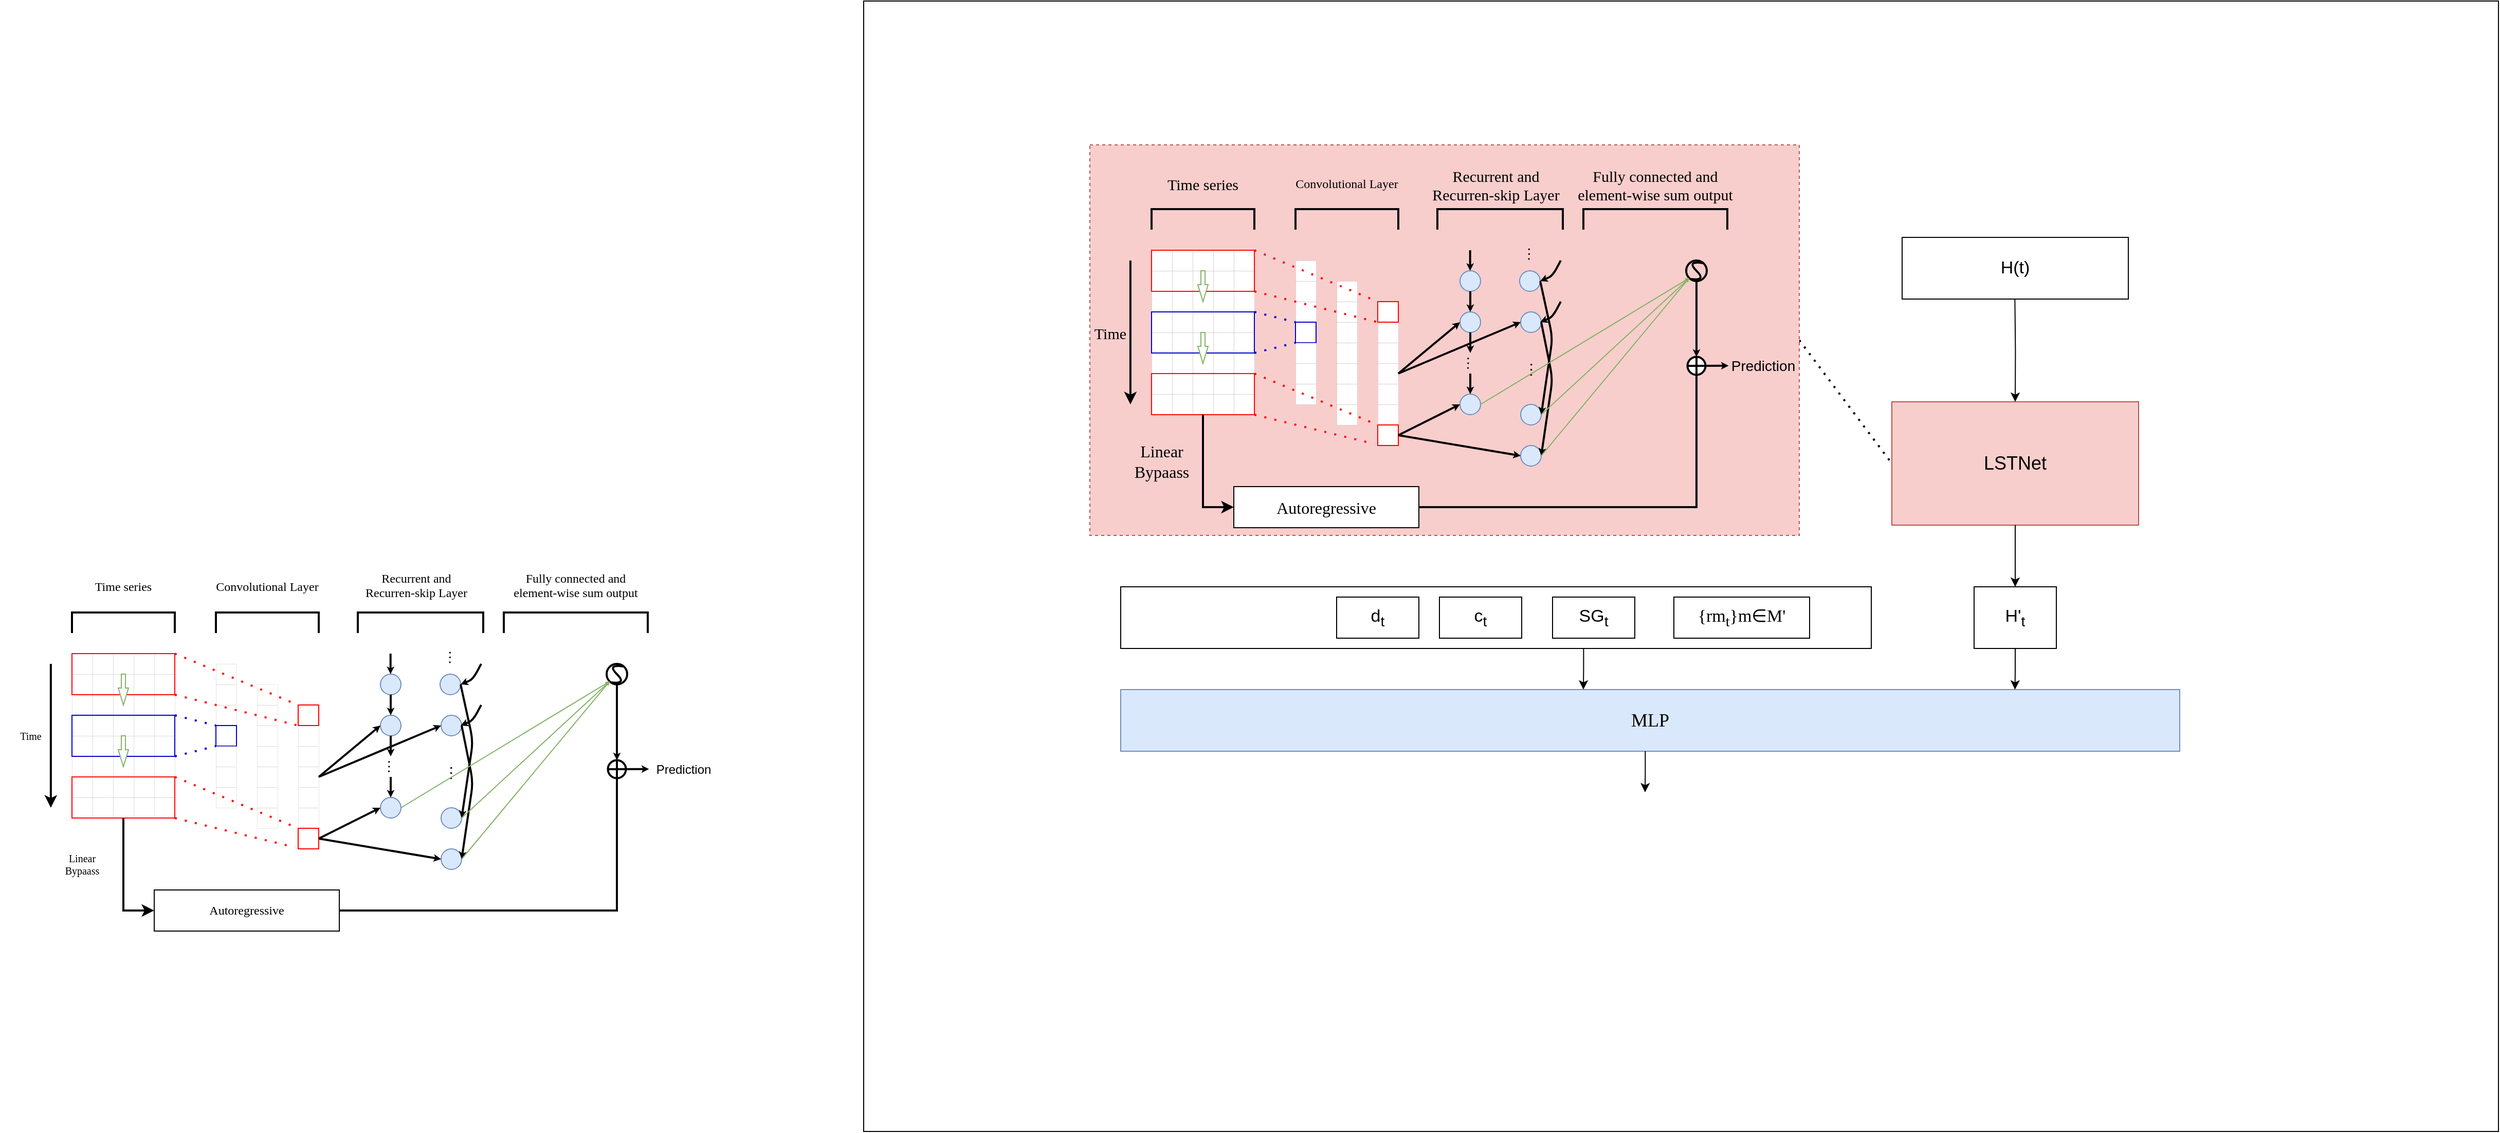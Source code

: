 <mxfile version="21.6.6" type="github">
  <diagram name="第 1 页" id="tNOFmXezS_4E29bfNKuJ">
    <mxGraphModel dx="2952" dy="1851" grid="1" gridSize="10" guides="1" tooltips="1" connect="1" arrows="1" fold="1" page="1" pageScale="1" pageWidth="827" pageHeight="1169" math="0" shadow="0">
      <root>
        <mxCell id="0" />
        <mxCell id="1" parent="0" />
        <mxCell id="ZDzOGTmrpcQAj9KrEOxm-399" value="" style="rounded=0;whiteSpace=wrap;html=1;" vertex="1" parent="1">
          <mxGeometry x="-200" y="-130" width="1590" height="1100" as="geometry" />
        </mxCell>
        <mxCell id="ZDzOGTmrpcQAj9KrEOxm-272" value="" style="group" vertex="1" connectable="0" parent="1">
          <mxGeometry x="-1040" y="410" width="700" height="365" as="geometry" />
        </mxCell>
        <mxCell id="ZDzOGTmrpcQAj9KrEOxm-122" value="" style="whiteSpace=wrap;html=1;aspect=fixed;strokeWidth=0;" vertex="1" parent="ZDzOGTmrpcQAj9KrEOxm-272">
          <mxGeometry x="250" y="125" width="20" height="20" as="geometry" />
        </mxCell>
        <mxCell id="ZDzOGTmrpcQAj9KrEOxm-123" value="" style="whiteSpace=wrap;html=1;aspect=fixed;strokeWidth=0;" vertex="1" parent="ZDzOGTmrpcQAj9KrEOxm-272">
          <mxGeometry x="250" y="145" width="20" height="20" as="geometry" />
        </mxCell>
        <mxCell id="ZDzOGTmrpcQAj9KrEOxm-124" value="" style="whiteSpace=wrap;html=1;aspect=fixed;strokeWidth=0;" vertex="1" parent="ZDzOGTmrpcQAj9KrEOxm-272">
          <mxGeometry x="250" y="165" width="20" height="20" as="geometry" />
        </mxCell>
        <mxCell id="ZDzOGTmrpcQAj9KrEOxm-125" value="" style="whiteSpace=wrap;html=1;aspect=fixed;strokeWidth=0;" vertex="1" parent="ZDzOGTmrpcQAj9KrEOxm-272">
          <mxGeometry x="250" y="245" width="20" height="20" as="geometry" />
        </mxCell>
        <mxCell id="ZDzOGTmrpcQAj9KrEOxm-126" value="" style="whiteSpace=wrap;html=1;aspect=fixed;strokeWidth=0;" vertex="1" parent="ZDzOGTmrpcQAj9KrEOxm-272">
          <mxGeometry x="250" y="185" width="20" height="20" as="geometry" />
        </mxCell>
        <mxCell id="ZDzOGTmrpcQAj9KrEOxm-127" value="" style="whiteSpace=wrap;html=1;aspect=fixed;strokeWidth=0;" vertex="1" parent="ZDzOGTmrpcQAj9KrEOxm-272">
          <mxGeometry x="250" y="205" width="20" height="20" as="geometry" />
        </mxCell>
        <mxCell id="ZDzOGTmrpcQAj9KrEOxm-128" value="" style="whiteSpace=wrap;html=1;aspect=fixed;strokeWidth=0;" vertex="1" parent="ZDzOGTmrpcQAj9KrEOxm-272">
          <mxGeometry x="250" y="225" width="20" height="20" as="geometry" />
        </mxCell>
        <mxCell id="ZDzOGTmrpcQAj9KrEOxm-129" value="" style="whiteSpace=wrap;html=1;aspect=fixed;strokeWidth=0;" vertex="1" parent="ZDzOGTmrpcQAj9KrEOxm-272">
          <mxGeometry x="210" y="105" width="20" height="20" as="geometry" />
        </mxCell>
        <mxCell id="ZDzOGTmrpcQAj9KrEOxm-130" value="" style="whiteSpace=wrap;html=1;aspect=fixed;strokeWidth=0;" vertex="1" parent="ZDzOGTmrpcQAj9KrEOxm-272">
          <mxGeometry x="210" y="125" width="20" height="20" as="geometry" />
        </mxCell>
        <mxCell id="ZDzOGTmrpcQAj9KrEOxm-131" value="" style="whiteSpace=wrap;html=1;aspect=fixed;strokeWidth=0;" vertex="1" parent="ZDzOGTmrpcQAj9KrEOxm-272">
          <mxGeometry x="210" y="145" width="20" height="20" as="geometry" />
        </mxCell>
        <mxCell id="ZDzOGTmrpcQAj9KrEOxm-132" value="" style="whiteSpace=wrap;html=1;aspect=fixed;strokeWidth=0;" vertex="1" parent="ZDzOGTmrpcQAj9KrEOxm-272">
          <mxGeometry x="210" y="225" width="20" height="20" as="geometry" />
        </mxCell>
        <mxCell id="ZDzOGTmrpcQAj9KrEOxm-133" value="" style="whiteSpace=wrap;html=1;aspect=fixed;strokeWidth=1;strokeColor=#0000CC;" vertex="1" parent="ZDzOGTmrpcQAj9KrEOxm-272">
          <mxGeometry x="210" y="165" width="20" height="20" as="geometry" />
        </mxCell>
        <mxCell id="ZDzOGTmrpcQAj9KrEOxm-134" value="" style="whiteSpace=wrap;html=1;aspect=fixed;strokeWidth=0;" vertex="1" parent="ZDzOGTmrpcQAj9KrEOxm-272">
          <mxGeometry x="210" y="185" width="20" height="20" as="geometry" />
        </mxCell>
        <mxCell id="ZDzOGTmrpcQAj9KrEOxm-135" value="" style="whiteSpace=wrap;html=1;aspect=fixed;strokeWidth=0;" vertex="1" parent="ZDzOGTmrpcQAj9KrEOxm-272">
          <mxGeometry x="210" y="205" width="20" height="20" as="geometry" />
        </mxCell>
        <mxCell id="ZDzOGTmrpcQAj9KrEOxm-76" value="" style="group" vertex="1" connectable="0" parent="ZDzOGTmrpcQAj9KrEOxm-272">
          <mxGeometry x="50" y="95" width="120.0" height="160" as="geometry" />
        </mxCell>
        <mxCell id="ZDzOGTmrpcQAj9KrEOxm-55" value="" style="whiteSpace=wrap;html=1;aspect=fixed;strokeWidth=0;" vertex="1" parent="ZDzOGTmrpcQAj9KrEOxm-76">
          <mxGeometry x="80" y="120" width="20" height="20" as="geometry" />
        </mxCell>
        <mxCell id="ZDzOGTmrpcQAj9KrEOxm-56" value="" style="whiteSpace=wrap;html=1;aspect=fixed;strokeWidth=0;" vertex="1" parent="ZDzOGTmrpcQAj9KrEOxm-76">
          <mxGeometry x="100" y="120" width="20" height="20" as="geometry" />
        </mxCell>
        <mxCell id="ZDzOGTmrpcQAj9KrEOxm-57" value="" style="whiteSpace=wrap;html=1;aspect=fixed;strokeWidth=0;" vertex="1" parent="ZDzOGTmrpcQAj9KrEOxm-76">
          <mxGeometry x="40" y="120" width="20" height="20" as="geometry" />
        </mxCell>
        <mxCell id="ZDzOGTmrpcQAj9KrEOxm-58" value="" style="whiteSpace=wrap;html=1;aspect=fixed;strokeWidth=0;" vertex="1" parent="ZDzOGTmrpcQAj9KrEOxm-76">
          <mxGeometry x="60" y="120" width="20" height="20" as="geometry" />
        </mxCell>
        <mxCell id="ZDzOGTmrpcQAj9KrEOxm-59" value="" style="whiteSpace=wrap;html=1;aspect=fixed;strokeWidth=0;" vertex="1" parent="ZDzOGTmrpcQAj9KrEOxm-76">
          <mxGeometry x="20" y="120" width="20" height="20" as="geometry" />
        </mxCell>
        <mxCell id="ZDzOGTmrpcQAj9KrEOxm-61" value="" style="whiteSpace=wrap;html=1;aspect=fixed;strokeWidth=0;" vertex="1" parent="ZDzOGTmrpcQAj9KrEOxm-76">
          <mxGeometry x="80" y="140" width="20" height="20" as="geometry" />
        </mxCell>
        <mxCell id="ZDzOGTmrpcQAj9KrEOxm-62" value="" style="whiteSpace=wrap;html=1;aspect=fixed;strokeWidth=0;" vertex="1" parent="ZDzOGTmrpcQAj9KrEOxm-76">
          <mxGeometry x="100" y="140" width="20" height="20" as="geometry" />
        </mxCell>
        <mxCell id="ZDzOGTmrpcQAj9KrEOxm-63" value="" style="whiteSpace=wrap;html=1;aspect=fixed;strokeWidth=0;" vertex="1" parent="ZDzOGTmrpcQAj9KrEOxm-76">
          <mxGeometry x="40" y="140" width="20" height="20" as="geometry" />
        </mxCell>
        <mxCell id="ZDzOGTmrpcQAj9KrEOxm-64" value="" style="whiteSpace=wrap;html=1;aspect=fixed;strokeWidth=0;" vertex="1" parent="ZDzOGTmrpcQAj9KrEOxm-76">
          <mxGeometry x="60" y="140" width="20" height="20" as="geometry" />
        </mxCell>
        <mxCell id="ZDzOGTmrpcQAj9KrEOxm-65" value="" style="whiteSpace=wrap;html=1;aspect=fixed;strokeWidth=0;" vertex="1" parent="ZDzOGTmrpcQAj9KrEOxm-76">
          <mxGeometry x="20" y="140" width="20" height="20" as="geometry" />
        </mxCell>
        <mxCell id="ZDzOGTmrpcQAj9KrEOxm-224" value="" style="whiteSpace=wrap;html=1;aspect=fixed;strokeWidth=0;" vertex="1" parent="ZDzOGTmrpcQAj9KrEOxm-76">
          <mxGeometry x="80" y="100" width="20" height="20" as="geometry" />
        </mxCell>
        <mxCell id="ZDzOGTmrpcQAj9KrEOxm-225" value="" style="whiteSpace=wrap;html=1;aspect=fixed;strokeWidth=0;" vertex="1" parent="ZDzOGTmrpcQAj9KrEOxm-76">
          <mxGeometry x="100" y="100" width="20" height="20" as="geometry" />
        </mxCell>
        <mxCell id="ZDzOGTmrpcQAj9KrEOxm-226" value="" style="whiteSpace=wrap;html=1;aspect=fixed;strokeWidth=0;" vertex="1" parent="ZDzOGTmrpcQAj9KrEOxm-76">
          <mxGeometry x="40" y="100" width="20" height="20" as="geometry" />
        </mxCell>
        <mxCell id="ZDzOGTmrpcQAj9KrEOxm-227" value="" style="whiteSpace=wrap;html=1;aspect=fixed;strokeWidth=0;" vertex="1" parent="ZDzOGTmrpcQAj9KrEOxm-76">
          <mxGeometry x="60" y="100" width="20" height="20" as="geometry" />
        </mxCell>
        <mxCell id="ZDzOGTmrpcQAj9KrEOxm-228" value="" style="whiteSpace=wrap;html=1;aspect=fixed;strokeWidth=0;" vertex="1" parent="ZDzOGTmrpcQAj9KrEOxm-76">
          <mxGeometry x="20" y="100" width="20" height="20" as="geometry" />
        </mxCell>
        <mxCell id="ZDzOGTmrpcQAj9KrEOxm-229" value="" style="whiteSpace=wrap;html=1;aspect=fixed;strokeWidth=0;" vertex="1" parent="ZDzOGTmrpcQAj9KrEOxm-76">
          <mxGeometry x="80" y="80" width="20" height="20" as="geometry" />
        </mxCell>
        <mxCell id="ZDzOGTmrpcQAj9KrEOxm-230" value="" style="whiteSpace=wrap;html=1;aspect=fixed;strokeWidth=0;" vertex="1" parent="ZDzOGTmrpcQAj9KrEOxm-76">
          <mxGeometry x="100" y="80" width="20" height="20" as="geometry" />
        </mxCell>
        <mxCell id="ZDzOGTmrpcQAj9KrEOxm-231" value="" style="whiteSpace=wrap;html=1;aspect=fixed;strokeWidth=0;" vertex="1" parent="ZDzOGTmrpcQAj9KrEOxm-76">
          <mxGeometry x="40" y="80" width="20" height="20" as="geometry" />
        </mxCell>
        <mxCell id="ZDzOGTmrpcQAj9KrEOxm-232" value="" style="whiteSpace=wrap;html=1;aspect=fixed;strokeWidth=0;" vertex="1" parent="ZDzOGTmrpcQAj9KrEOxm-76">
          <mxGeometry x="60" y="80" width="20" height="20" as="geometry" />
        </mxCell>
        <mxCell id="ZDzOGTmrpcQAj9KrEOxm-233" value="" style="whiteSpace=wrap;html=1;aspect=fixed;strokeWidth=0;" vertex="1" parent="ZDzOGTmrpcQAj9KrEOxm-76">
          <mxGeometry x="20" y="80" width="20" height="20" as="geometry" />
        </mxCell>
        <mxCell id="ZDzOGTmrpcQAj9KrEOxm-234" value="" style="whiteSpace=wrap;html=1;aspect=fixed;strokeWidth=0;" vertex="1" parent="ZDzOGTmrpcQAj9KrEOxm-76">
          <mxGeometry x="80" y="60" width="20" height="20" as="geometry" />
        </mxCell>
        <mxCell id="ZDzOGTmrpcQAj9KrEOxm-235" value="" style="whiteSpace=wrap;html=1;aspect=fixed;strokeWidth=0;" vertex="1" parent="ZDzOGTmrpcQAj9KrEOxm-76">
          <mxGeometry x="100" y="60" width="20" height="20" as="geometry" />
        </mxCell>
        <mxCell id="ZDzOGTmrpcQAj9KrEOxm-236" value="" style="whiteSpace=wrap;html=1;aspect=fixed;strokeWidth=0;" vertex="1" parent="ZDzOGTmrpcQAj9KrEOxm-76">
          <mxGeometry x="40" y="60" width="20" height="20" as="geometry" />
        </mxCell>
        <mxCell id="ZDzOGTmrpcQAj9KrEOxm-237" value="" style="whiteSpace=wrap;html=1;aspect=fixed;strokeWidth=0;" vertex="1" parent="ZDzOGTmrpcQAj9KrEOxm-76">
          <mxGeometry x="60" y="60" width="20" height="20" as="geometry" />
        </mxCell>
        <mxCell id="ZDzOGTmrpcQAj9KrEOxm-238" value="" style="whiteSpace=wrap;html=1;aspect=fixed;strokeWidth=0;" vertex="1" parent="ZDzOGTmrpcQAj9KrEOxm-76">
          <mxGeometry x="20" y="60" width="20" height="20" as="geometry" />
        </mxCell>
        <mxCell id="ZDzOGTmrpcQAj9KrEOxm-239" value="" style="whiteSpace=wrap;html=1;aspect=fixed;strokeWidth=0;" vertex="1" parent="ZDzOGTmrpcQAj9KrEOxm-76">
          <mxGeometry x="80" y="40" width="20" height="20" as="geometry" />
        </mxCell>
        <mxCell id="ZDzOGTmrpcQAj9KrEOxm-240" value="" style="whiteSpace=wrap;html=1;aspect=fixed;strokeWidth=0;" vertex="1" parent="ZDzOGTmrpcQAj9KrEOxm-76">
          <mxGeometry x="100" y="40" width="20" height="20" as="geometry" />
        </mxCell>
        <mxCell id="ZDzOGTmrpcQAj9KrEOxm-241" value="" style="whiteSpace=wrap;html=1;aspect=fixed;strokeWidth=0;" vertex="1" parent="ZDzOGTmrpcQAj9KrEOxm-76">
          <mxGeometry x="40" y="40" width="20" height="20" as="geometry" />
        </mxCell>
        <mxCell id="ZDzOGTmrpcQAj9KrEOxm-242" value="" style="whiteSpace=wrap;html=1;aspect=fixed;strokeWidth=0;" vertex="1" parent="ZDzOGTmrpcQAj9KrEOxm-76">
          <mxGeometry x="60" y="40" width="20" height="20" as="geometry" />
        </mxCell>
        <mxCell id="ZDzOGTmrpcQAj9KrEOxm-243" value="" style="whiteSpace=wrap;html=1;aspect=fixed;strokeWidth=0;" vertex="1" parent="ZDzOGTmrpcQAj9KrEOxm-76">
          <mxGeometry x="20" y="40" width="20" height="20" as="geometry" />
        </mxCell>
        <mxCell id="ZDzOGTmrpcQAj9KrEOxm-244" value="" style="whiteSpace=wrap;html=1;aspect=fixed;strokeWidth=0;" vertex="1" parent="ZDzOGTmrpcQAj9KrEOxm-76">
          <mxGeometry x="80" y="20" width="20" height="20" as="geometry" />
        </mxCell>
        <mxCell id="ZDzOGTmrpcQAj9KrEOxm-245" value="" style="whiteSpace=wrap;html=1;aspect=fixed;strokeWidth=0;" vertex="1" parent="ZDzOGTmrpcQAj9KrEOxm-76">
          <mxGeometry x="100" y="20" width="20" height="20" as="geometry" />
        </mxCell>
        <mxCell id="ZDzOGTmrpcQAj9KrEOxm-246" value="" style="whiteSpace=wrap;html=1;aspect=fixed;strokeWidth=0;" vertex="1" parent="ZDzOGTmrpcQAj9KrEOxm-76">
          <mxGeometry x="40" y="20" width="20" height="20" as="geometry" />
        </mxCell>
        <mxCell id="ZDzOGTmrpcQAj9KrEOxm-247" value="" style="whiteSpace=wrap;html=1;aspect=fixed;strokeWidth=0;" vertex="1" parent="ZDzOGTmrpcQAj9KrEOxm-76">
          <mxGeometry x="60" y="20" width="20" height="20" as="geometry" />
        </mxCell>
        <mxCell id="ZDzOGTmrpcQAj9KrEOxm-248" value="" style="whiteSpace=wrap;html=1;aspect=fixed;strokeWidth=0;" vertex="1" parent="ZDzOGTmrpcQAj9KrEOxm-76">
          <mxGeometry x="20" y="20" width="20" height="20" as="geometry" />
        </mxCell>
        <mxCell id="ZDzOGTmrpcQAj9KrEOxm-259" value="" style="whiteSpace=wrap;html=1;aspect=fixed;strokeWidth=0;" vertex="1" parent="ZDzOGTmrpcQAj9KrEOxm-76">
          <mxGeometry x="80" width="20" height="20" as="geometry" />
        </mxCell>
        <mxCell id="ZDzOGTmrpcQAj9KrEOxm-260" value="" style="whiteSpace=wrap;html=1;aspect=fixed;strokeWidth=0;" vertex="1" parent="ZDzOGTmrpcQAj9KrEOxm-76">
          <mxGeometry x="100" width="20" height="20" as="geometry" />
        </mxCell>
        <mxCell id="ZDzOGTmrpcQAj9KrEOxm-261" value="" style="whiteSpace=wrap;html=1;aspect=fixed;strokeWidth=0;" vertex="1" parent="ZDzOGTmrpcQAj9KrEOxm-76">
          <mxGeometry x="40" width="20" height="20" as="geometry" />
        </mxCell>
        <mxCell id="ZDzOGTmrpcQAj9KrEOxm-262" value="" style="whiteSpace=wrap;html=1;aspect=fixed;strokeWidth=0;" vertex="1" parent="ZDzOGTmrpcQAj9KrEOxm-76">
          <mxGeometry x="60" width="20" height="20" as="geometry" />
        </mxCell>
        <mxCell id="ZDzOGTmrpcQAj9KrEOxm-263" value="" style="whiteSpace=wrap;html=1;aspect=fixed;strokeWidth=0;" vertex="1" parent="ZDzOGTmrpcQAj9KrEOxm-76">
          <mxGeometry x="20" width="20" height="20" as="geometry" />
        </mxCell>
        <mxCell id="ZDzOGTmrpcQAj9KrEOxm-54" value="" style="rounded=0;whiteSpace=wrap;html=1;strokeColor=#FF0808;fillColor=none;" vertex="1" parent="ZDzOGTmrpcQAj9KrEOxm-76">
          <mxGeometry x="20" width="100.0" height="40" as="geometry" />
        </mxCell>
        <mxCell id="ZDzOGTmrpcQAj9KrEOxm-92" value="" style="rounded=0;whiteSpace=wrap;html=1;strokeColor=#0000CC;fillColor=none;" vertex="1" parent="ZDzOGTmrpcQAj9KrEOxm-76">
          <mxGeometry x="20" y="60" width="100.0" height="40" as="geometry" />
        </mxCell>
        <mxCell id="ZDzOGTmrpcQAj9KrEOxm-60" value="" style="rounded=0;whiteSpace=wrap;html=1;strokeColor=#FF0808;fillColor=none;" vertex="1" parent="ZDzOGTmrpcQAj9KrEOxm-76">
          <mxGeometry x="20" y="120" width="100.0" height="40" as="geometry" />
        </mxCell>
        <mxCell id="ZDzOGTmrpcQAj9KrEOxm-81" value="" style="shape=singleArrow;direction=south;whiteSpace=wrap;html=1;fillColor=default;strokeColor=#82b366;arrowWidth=0.4;arrowSize=0.55;" vertex="1" parent="ZDzOGTmrpcQAj9KrEOxm-76">
          <mxGeometry x="65" y="20" width="10" height="30" as="geometry" />
        </mxCell>
        <mxCell id="ZDzOGTmrpcQAj9KrEOxm-264" value="" style="shape=singleArrow;direction=south;whiteSpace=wrap;html=1;fillColor=default;strokeColor=#82b366;arrowWidth=0.4;arrowSize=0.55;" vertex="1" parent="ZDzOGTmrpcQAj9KrEOxm-76">
          <mxGeometry x="65" y="80" width="10" height="30" as="geometry" />
        </mxCell>
        <mxCell id="ZDzOGTmrpcQAj9KrEOxm-84" value="" style="endArrow=classic;html=1;rounded=0;strokeWidth=2;" edge="1" parent="ZDzOGTmrpcQAj9KrEOxm-272">
          <mxGeometry width="50" height="50" relative="1" as="geometry">
            <mxPoint x="49.44" y="105" as="sourcePoint" />
            <mxPoint x="49.44" y="245.0" as="targetPoint" />
          </mxGeometry>
        </mxCell>
        <mxCell id="ZDzOGTmrpcQAj9KrEOxm-85" value="&lt;font face=&quot;Times New Roman&quot;&gt;Time&lt;/font&gt;" style="text;html=1;strokeColor=none;fillColor=none;align=center;verticalAlign=middle;whiteSpace=wrap;rounded=0;fontSize=10;" vertex="1" parent="ZDzOGTmrpcQAj9KrEOxm-272">
          <mxGeometry y="170" width="60" height="10" as="geometry" />
        </mxCell>
        <mxCell id="ZDzOGTmrpcQAj9KrEOxm-98" style="rounded=1;orthogonalLoop=1;jettySize=auto;html=1;exitX=1;exitY=0;exitDx=0;exitDy=0;entryX=0;entryY=0;entryDx=0;entryDy=0;endArrow=none;endFill=0;dashed=1;dashPattern=1 4;fillColor=#f8cecc;strokeColor=#ff0800;startSize=0;endSize=2;fontFamily=Georgia;strokeWidth=2;" edge="1" parent="ZDzOGTmrpcQAj9KrEOxm-272" source="ZDzOGTmrpcQAj9KrEOxm-54" target="ZDzOGTmrpcQAj9KrEOxm-86">
          <mxGeometry relative="1" as="geometry">
            <mxPoint x="170" y="85" as="sourcePoint" />
            <mxPoint x="350" y="95" as="targetPoint" />
          </mxGeometry>
        </mxCell>
        <mxCell id="ZDzOGTmrpcQAj9KrEOxm-99" style="rounded=1;orthogonalLoop=1;jettySize=auto;html=1;exitX=1;exitY=1;exitDx=0;exitDy=0;entryX=0;entryY=0;entryDx=0;entryDy=0;endArrow=none;endFill=0;dashed=1;dashPattern=1 4;fillColor=#f8cecc;strokeColor=#FF0000;strokeWidth=2;" edge="1" parent="ZDzOGTmrpcQAj9KrEOxm-272" source="ZDzOGTmrpcQAj9KrEOxm-54" target="ZDzOGTmrpcQAj9KrEOxm-87">
          <mxGeometry relative="1" as="geometry">
            <mxPoint x="170" y="105" as="sourcePoint" />
            <mxPoint x="350" y="115" as="targetPoint" />
          </mxGeometry>
        </mxCell>
        <mxCell id="ZDzOGTmrpcQAj9KrEOxm-104" style="rounded=1;orthogonalLoop=1;jettySize=auto;html=1;exitX=1;exitY=0;exitDx=0;exitDy=0;entryX=0;entryY=0;entryDx=0;entryDy=0;endArrow=none;endFill=0;dashed=1;dashPattern=1 4;fillColor=#f8cecc;strokeColor=#0000CC;startSize=0;endSize=2;strokeWidth=2;" edge="1" parent="ZDzOGTmrpcQAj9KrEOxm-272" source="ZDzOGTmrpcQAj9KrEOxm-92" target="ZDzOGTmrpcQAj9KrEOxm-133">
          <mxGeometry relative="1" as="geometry">
            <mxPoint x="190" y="105" as="sourcePoint" />
            <mxPoint x="310" y="115" as="targetPoint" />
          </mxGeometry>
        </mxCell>
        <mxCell id="ZDzOGTmrpcQAj9KrEOxm-105" style="rounded=1;orthogonalLoop=1;jettySize=auto;html=1;exitX=1;exitY=1;exitDx=0;exitDy=0;entryX=0;entryY=0;entryDx=0;entryDy=0;endArrow=none;endFill=0;dashed=1;dashPattern=1 4;fillColor=#f8cecc;strokeColor=#0000CC;strokeWidth=2;" edge="1" parent="ZDzOGTmrpcQAj9KrEOxm-272" source="ZDzOGTmrpcQAj9KrEOxm-92" target="ZDzOGTmrpcQAj9KrEOxm-134">
          <mxGeometry relative="1" as="geometry">
            <mxPoint x="190" y="145" as="sourcePoint" />
            <mxPoint x="310" y="135" as="targetPoint" />
          </mxGeometry>
        </mxCell>
        <mxCell id="ZDzOGTmrpcQAj9KrEOxm-106" style="rounded=1;orthogonalLoop=1;jettySize=auto;html=1;exitX=1;exitY=0;exitDx=0;exitDy=0;entryX=0;entryY=1;entryDx=0;entryDy=0;endArrow=none;endFill=0;dashed=1;dashPattern=1 4;fillColor=#f8cecc;strokeColor=#FF0000;strokeWidth=2;" edge="1" parent="ZDzOGTmrpcQAj9KrEOxm-272" source="ZDzOGTmrpcQAj9KrEOxm-60" target="ZDzOGTmrpcQAj9KrEOxm-91">
          <mxGeometry relative="1" as="geometry">
            <mxPoint x="210" y="165" as="sourcePoint" />
            <mxPoint x="330.0" y="155" as="targetPoint" />
          </mxGeometry>
        </mxCell>
        <mxCell id="ZDzOGTmrpcQAj9KrEOxm-107" style="rounded=1;orthogonalLoop=1;jettySize=auto;html=1;exitX=1;exitY=1;exitDx=0;exitDy=0;entryX=-0.167;entryY=0.922;entryDx=0;entryDy=0;endArrow=none;endFill=0;dashed=1;dashPattern=1 4;fillColor=#f8cecc;strokeColor=#FF0000;entryPerimeter=0;strokeWidth=2;" edge="1" parent="ZDzOGTmrpcQAj9KrEOxm-272" source="ZDzOGTmrpcQAj9KrEOxm-60" target="ZDzOGTmrpcQAj9KrEOxm-100">
          <mxGeometry relative="1" as="geometry">
            <mxPoint x="190" y="225" as="sourcePoint" />
            <mxPoint x="310" y="235" as="targetPoint" />
          </mxGeometry>
        </mxCell>
        <mxCell id="ZDzOGTmrpcQAj9KrEOxm-109" value="" style="ellipse;whiteSpace=wrap;html=1;aspect=fixed;fillColor=#dae8fc;strokeColor=#6c8ebf;" vertex="1" parent="ZDzOGTmrpcQAj9KrEOxm-272">
          <mxGeometry x="370" y="115" width="20" height="20" as="geometry" />
        </mxCell>
        <mxCell id="ZDzOGTmrpcQAj9KrEOxm-110" value="" style="ellipse;whiteSpace=wrap;html=1;aspect=fixed;fillColor=#dae8fc;strokeColor=#6c8ebf;" vertex="1" parent="ZDzOGTmrpcQAj9KrEOxm-272">
          <mxGeometry x="370" y="155" width="20" height="20" as="geometry" />
        </mxCell>
        <mxCell id="ZDzOGTmrpcQAj9KrEOxm-144" style="edgeStyle=orthogonalEdgeStyle;rounded=0;orthogonalLoop=1;jettySize=auto;html=1;exitX=0.5;exitY=1;exitDx=0;exitDy=0;entryX=0.5;entryY=0;entryDx=0;entryDy=0;endSize=1;strokeWidth=2;" edge="1" parent="ZDzOGTmrpcQAj9KrEOxm-272" source="ZDzOGTmrpcQAj9KrEOxm-109" target="ZDzOGTmrpcQAj9KrEOxm-110">
          <mxGeometry relative="1" as="geometry" />
        </mxCell>
        <mxCell id="ZDzOGTmrpcQAj9KrEOxm-87" value="" style="whiteSpace=wrap;html=1;aspect=fixed;strokeWidth=0;" vertex="1" parent="ZDzOGTmrpcQAj9KrEOxm-272">
          <mxGeometry x="290" y="165" width="20" height="20" as="geometry" />
        </mxCell>
        <mxCell id="ZDzOGTmrpcQAj9KrEOxm-86" value="" style="whiteSpace=wrap;html=1;aspect=fixed;strokeWidth=1;strokeColor=#ff0000;" vertex="1" parent="ZDzOGTmrpcQAj9KrEOxm-272">
          <mxGeometry x="290" y="145" width="20" height="20" as="geometry" />
        </mxCell>
        <mxCell id="ZDzOGTmrpcQAj9KrEOxm-88" value="" style="whiteSpace=wrap;html=1;aspect=fixed;strokeWidth=0;" vertex="1" parent="ZDzOGTmrpcQAj9KrEOxm-272">
          <mxGeometry x="290" y="185" width="20" height="20" as="geometry" />
        </mxCell>
        <mxCell id="ZDzOGTmrpcQAj9KrEOxm-90" value="" style="whiteSpace=wrap;html=1;aspect=fixed;strokeWidth=0;" vertex="1" parent="ZDzOGTmrpcQAj9KrEOxm-272">
          <mxGeometry x="290" y="225" width="20" height="20" as="geometry" />
        </mxCell>
        <mxCell id="ZDzOGTmrpcQAj9KrEOxm-91" value="" style="whiteSpace=wrap;html=1;aspect=fixed;strokeWidth=0;" vertex="1" parent="ZDzOGTmrpcQAj9KrEOxm-272">
          <mxGeometry x="290" y="245" width="20" height="20" as="geometry" />
        </mxCell>
        <mxCell id="ZDzOGTmrpcQAj9KrEOxm-100" value="" style="whiteSpace=wrap;html=1;aspect=fixed;strokeWidth=1;strokeColor=#ff0000;" vertex="1" parent="ZDzOGTmrpcQAj9KrEOxm-272">
          <mxGeometry x="290" y="265" width="20" height="20" as="geometry" />
        </mxCell>
        <mxCell id="ZDzOGTmrpcQAj9KrEOxm-101" value="" style="whiteSpace=wrap;html=1;aspect=fixed;strokeWidth=0;strokeColor=default;" vertex="1" parent="ZDzOGTmrpcQAj9KrEOxm-272">
          <mxGeometry x="290" y="205" width="20" height="20" as="geometry" />
        </mxCell>
        <mxCell id="ZDzOGTmrpcQAj9KrEOxm-138" value="" style="ellipse;whiteSpace=wrap;html=1;aspect=fixed;fillColor=#dae8fc;strokeColor=#6c8ebf;" vertex="1" parent="ZDzOGTmrpcQAj9KrEOxm-272">
          <mxGeometry x="370" y="235" width="20" height="20" as="geometry" />
        </mxCell>
        <mxCell id="ZDzOGTmrpcQAj9KrEOxm-139" value="" style="ellipse;whiteSpace=wrap;html=1;aspect=fixed;fillColor=#dae8fc;strokeColor=#6c8ebf;" vertex="1" parent="ZDzOGTmrpcQAj9KrEOxm-272">
          <mxGeometry x="428" y="115" width="20" height="20" as="geometry" />
        </mxCell>
        <mxCell id="ZDzOGTmrpcQAj9KrEOxm-140" value="" style="ellipse;whiteSpace=wrap;html=1;aspect=fixed;fillColor=#dae8fc;strokeColor=#6c8ebf;" vertex="1" parent="ZDzOGTmrpcQAj9KrEOxm-272">
          <mxGeometry x="429" y="155" width="20" height="20" as="geometry" />
        </mxCell>
        <mxCell id="ZDzOGTmrpcQAj9KrEOxm-142" value="" style="ellipse;whiteSpace=wrap;html=1;aspect=fixed;fillColor=#dae8fc;strokeColor=#6c8ebf;" vertex="1" parent="ZDzOGTmrpcQAj9KrEOxm-272">
          <mxGeometry x="429" y="245" width="20" height="20" as="geometry" />
        </mxCell>
        <mxCell id="ZDzOGTmrpcQAj9KrEOxm-143" value="" style="ellipse;whiteSpace=wrap;html=1;aspect=fixed;fillColor=#dae8fc;strokeColor=#6c8ebf;" vertex="1" parent="ZDzOGTmrpcQAj9KrEOxm-272">
          <mxGeometry x="429" y="285" width="20" height="20" as="geometry" />
        </mxCell>
        <mxCell id="ZDzOGTmrpcQAj9KrEOxm-145" style="edgeStyle=orthogonalEdgeStyle;rounded=0;orthogonalLoop=1;jettySize=auto;html=1;exitX=0.5;exitY=1;exitDx=0;exitDy=0;entryX=0.5;entryY=0;entryDx=0;entryDy=0;endSize=1;strokeWidth=2;" edge="1" parent="ZDzOGTmrpcQAj9KrEOxm-272" source="ZDzOGTmrpcQAj9KrEOxm-110">
          <mxGeometry relative="1" as="geometry">
            <mxPoint x="400" y="155" as="sourcePoint" />
            <mxPoint x="380" y="195.0" as="targetPoint" />
          </mxGeometry>
        </mxCell>
        <mxCell id="ZDzOGTmrpcQAj9KrEOxm-146" style="edgeStyle=orthogonalEdgeStyle;rounded=0;orthogonalLoop=1;jettySize=auto;html=1;exitX=0.5;exitY=1;exitDx=0;exitDy=0;entryX=0.5;entryY=0;entryDx=0;entryDy=0;endSize=1;strokeWidth=2;" edge="1" parent="ZDzOGTmrpcQAj9KrEOxm-272" target="ZDzOGTmrpcQAj9KrEOxm-138">
          <mxGeometry relative="1" as="geometry">
            <mxPoint x="380" y="215.0" as="sourcePoint" />
            <mxPoint x="400" y="215.0" as="targetPoint" />
          </mxGeometry>
        </mxCell>
        <mxCell id="ZDzOGTmrpcQAj9KrEOxm-147" style="edgeStyle=orthogonalEdgeStyle;rounded=0;orthogonalLoop=1;jettySize=auto;html=1;exitX=0.5;exitY=1;exitDx=0;exitDy=0;entryX=0.5;entryY=0;entryDx=0;entryDy=0;endSize=1;strokeWidth=2;" edge="1" parent="ZDzOGTmrpcQAj9KrEOxm-272">
          <mxGeometry relative="1" as="geometry">
            <mxPoint x="379.84" y="95" as="sourcePoint" />
            <mxPoint x="379.84" y="115" as="targetPoint" />
          </mxGeometry>
        </mxCell>
        <mxCell id="ZDzOGTmrpcQAj9KrEOxm-149" value="&lt;font face=&quot;Georgia&quot; style=&quot;font-size: 14px;&quot;&gt;···&lt;/font&gt;" style="text;html=1;strokeColor=none;fillColor=none;align=center;verticalAlign=middle;whiteSpace=wrap;rounded=0;rotation=-89;points=[[0,0,0,0,0],[0,0.25,0,0,0],[0,0.5,0,0,0],[0,0.75,0,0,0],[0,1,0,0,0],[0.25,0,0,0,0],[0.25,1,0,0,0],[0.5,0,0,0,0],[0.5,0.32,0,0,0],[0.5,1,0,0,0],[0.75,0,0,0,0],[1,0,0,0,0],[1,0.25,0,0,0],[1,0.5,0,0,0],[1,0.75,0,0,0],[1,1,0,0,0]];" vertex="1" parent="ZDzOGTmrpcQAj9KrEOxm-272">
          <mxGeometry x="369.0" y="198.74" width="20" height="12.5" as="geometry" />
        </mxCell>
        <mxCell id="ZDzOGTmrpcQAj9KrEOxm-155" value="&lt;font face=&quot;Georgia&quot; style=&quot;font-size: 14px;&quot;&gt;···&lt;/font&gt;" style="text;html=1;strokeColor=none;fillColor=none;align=center;verticalAlign=middle;whiteSpace=wrap;rounded=0;rotation=-89;" vertex="1" parent="ZDzOGTmrpcQAj9KrEOxm-272">
          <mxGeometry x="428" y="92.5" width="20" height="12.5" as="geometry" />
        </mxCell>
        <mxCell id="ZDzOGTmrpcQAj9KrEOxm-159" style="rounded=0;orthogonalLoop=1;jettySize=auto;html=1;exitX=1;exitY=0.5;exitDx=0;exitDy=0;entryX=0;entryY=0.5;entryDx=0;entryDy=0;endSize=1;strokeWidth=2;" edge="1" parent="ZDzOGTmrpcQAj9KrEOxm-272" source="ZDzOGTmrpcQAj9KrEOxm-101" target="ZDzOGTmrpcQAj9KrEOxm-110">
          <mxGeometry relative="1" as="geometry">
            <mxPoint x="399.84" y="115" as="sourcePoint" />
            <mxPoint x="399.84" y="135" as="targetPoint" />
          </mxGeometry>
        </mxCell>
        <mxCell id="ZDzOGTmrpcQAj9KrEOxm-173" value="&lt;font face=&quot;Georgia&quot; style=&quot;font-size: 15px;&quot;&gt;···&lt;/font&gt;" style="text;html=1;strokeColor=none;fillColor=none;align=center;verticalAlign=middle;whiteSpace=wrap;rounded=0;rotation=-89;points=[[0,0,0,0,0],[0,0.25,0,0,0],[0,0.5,0,0,0],[0,0.75,0,0,0],[0,1,0,0,0],[0.25,0,0,0,0],[0.25,1,0,0,0],[0.5,0,0,0,0],[0.5,0.32,0,0,0],[0.5,1,0,0,0],[0.75,0,0,0,0],[1,0,0,0,0],[1,0.25,0,0,0],[1,0.5,0,0,0],[1,0.75,0,0,0],[1,1,0,0,0]];" vertex="1" parent="ZDzOGTmrpcQAj9KrEOxm-272">
          <mxGeometry x="428" y="205" width="20" height="12.5" as="geometry" />
        </mxCell>
        <mxCell id="ZDzOGTmrpcQAj9KrEOxm-161" style="rounded=0;orthogonalLoop=1;jettySize=auto;html=1;exitX=1;exitY=0.5;exitDx=0;exitDy=0;entryX=0;entryY=0.5;entryDx=0;entryDy=0;endSize=1;strokeWidth=2;" edge="1" parent="ZDzOGTmrpcQAj9KrEOxm-272" source="ZDzOGTmrpcQAj9KrEOxm-101" target="ZDzOGTmrpcQAj9KrEOxm-140">
          <mxGeometry relative="1" as="geometry">
            <mxPoint x="330.0" y="235" as="sourcePoint" />
            <mxPoint x="390.0" y="185" as="targetPoint" />
          </mxGeometry>
        </mxCell>
        <mxCell id="ZDzOGTmrpcQAj9KrEOxm-176" style="rounded=0;orthogonalLoop=1;jettySize=auto;html=1;exitX=1;exitY=0.5;exitDx=0;exitDy=0;entryX=0;entryY=0.5;entryDx=0;entryDy=0;endSize=1;strokeWidth=2;" edge="1" parent="ZDzOGTmrpcQAj9KrEOxm-272" source="ZDzOGTmrpcQAj9KrEOxm-100" target="ZDzOGTmrpcQAj9KrEOxm-138">
          <mxGeometry relative="1" as="geometry">
            <mxPoint x="330.0" y="235" as="sourcePoint" />
            <mxPoint x="390.0" y="185" as="targetPoint" />
          </mxGeometry>
        </mxCell>
        <mxCell id="ZDzOGTmrpcQAj9KrEOxm-177" style="rounded=0;orthogonalLoop=1;jettySize=auto;html=1;exitX=1;exitY=0.5;exitDx=0;exitDy=0;entryX=0;entryY=0.5;entryDx=0;entryDy=0;endSize=1;strokeWidth=2;" edge="1" parent="ZDzOGTmrpcQAj9KrEOxm-272" source="ZDzOGTmrpcQAj9KrEOxm-100" target="ZDzOGTmrpcQAj9KrEOxm-143">
          <mxGeometry relative="1" as="geometry">
            <mxPoint x="350" y="255" as="sourcePoint" />
            <mxPoint x="410" y="205" as="targetPoint" />
          </mxGeometry>
        </mxCell>
        <mxCell id="ZDzOGTmrpcQAj9KrEOxm-179" style="rounded=1;orthogonalLoop=1;jettySize=auto;html=1;endSize=1;strokeWidth=2;" edge="1" parent="ZDzOGTmrpcQAj9KrEOxm-272">
          <mxGeometry relative="1" as="geometry">
            <mxPoint x="468" y="105" as="sourcePoint" />
            <mxPoint x="448" y="125" as="targetPoint" />
            <Array as="points">
              <mxPoint x="460" y="120" />
            </Array>
          </mxGeometry>
        </mxCell>
        <mxCell id="ZDzOGTmrpcQAj9KrEOxm-180" style="rounded=1;orthogonalLoop=1;jettySize=auto;html=1;endSize=1;strokeWidth=2;" edge="1" parent="ZDzOGTmrpcQAj9KrEOxm-272">
          <mxGeometry relative="1" as="geometry">
            <mxPoint x="468" y="145" as="sourcePoint" />
            <mxPoint x="448" y="165" as="targetPoint" />
            <Array as="points">
              <mxPoint x="460" y="160" />
            </Array>
          </mxGeometry>
        </mxCell>
        <mxCell id="ZDzOGTmrpcQAj9KrEOxm-181" style="rounded=1;orthogonalLoop=1;jettySize=auto;html=1;endSize=1;entryX=1;entryY=0.5;entryDx=0;entryDy=0;exitX=1;exitY=0.5;exitDx=0;exitDy=0;strokeWidth=2;" edge="1" parent="ZDzOGTmrpcQAj9KrEOxm-272" source="ZDzOGTmrpcQAj9KrEOxm-139" target="ZDzOGTmrpcQAj9KrEOxm-142">
          <mxGeometry relative="1" as="geometry">
            <mxPoint x="510" y="165" as="sourcePoint" />
            <mxPoint x="490" y="185" as="targetPoint" />
            <Array as="points">
              <mxPoint x="460" y="180" />
            </Array>
          </mxGeometry>
        </mxCell>
        <mxCell id="ZDzOGTmrpcQAj9KrEOxm-183" style="rounded=1;orthogonalLoop=1;jettySize=auto;html=1;endSize=1;entryX=1;entryY=0.5;entryDx=0;entryDy=0;exitX=1;exitY=0.5;exitDx=0;exitDy=0;strokeWidth=2;" edge="1" parent="ZDzOGTmrpcQAj9KrEOxm-272" source="ZDzOGTmrpcQAj9KrEOxm-140" target="ZDzOGTmrpcQAj9KrEOxm-143">
          <mxGeometry relative="1" as="geometry">
            <mxPoint x="449" y="175" as="sourcePoint" />
            <mxPoint x="449" y="265" as="targetPoint" />
            <Array as="points">
              <mxPoint x="460" y="220" />
            </Array>
          </mxGeometry>
        </mxCell>
        <mxCell id="ZDzOGTmrpcQAj9KrEOxm-187" value="" style="ellipse;whiteSpace=wrap;html=1;aspect=fixed;fillColor=none;strokeColor=#000000;strokeWidth=2;" vertex="1" parent="ZDzOGTmrpcQAj9KrEOxm-272">
          <mxGeometry x="590" y="105" width="20" height="20" as="geometry" />
        </mxCell>
        <mxCell id="ZDzOGTmrpcQAj9KrEOxm-188" value="" style="curved=1;endArrow=none;html=1;rounded=0;endFill=0;exitX=0.234;exitY=0.897;exitDx=0;exitDy=0;exitPerimeter=0;entryX=0.809;entryY=0.124;entryDx=0;entryDy=0;entryPerimeter=0;strokeWidth=2;" edge="1" parent="ZDzOGTmrpcQAj9KrEOxm-272" source="ZDzOGTmrpcQAj9KrEOxm-187" target="ZDzOGTmrpcQAj9KrEOxm-187">
          <mxGeometry width="50" height="50" relative="1" as="geometry">
            <mxPoint x="590" y="125" as="sourcePoint" />
            <mxPoint x="610" y="105" as="targetPoint" />
            <Array as="points">
              <mxPoint x="610" y="125" />
              <mxPoint x="590" y="105" />
            </Array>
          </mxGeometry>
        </mxCell>
        <mxCell id="ZDzOGTmrpcQAj9KrEOxm-190" style="rounded=0;orthogonalLoop=1;jettySize=auto;html=1;exitX=1;exitY=0.5;exitDx=0;exitDy=0;entryX=0;entryY=1;entryDx=0;entryDy=0;endSize=1;fillColor=#d5e8d4;strokeColor=#82b366;gradientColor=#97d077;" edge="1" parent="ZDzOGTmrpcQAj9KrEOxm-272" source="ZDzOGTmrpcQAj9KrEOxm-138" target="ZDzOGTmrpcQAj9KrEOxm-187">
          <mxGeometry relative="1" as="geometry">
            <mxPoint x="330.0" y="295" as="sourcePoint" />
            <mxPoint x="390.0" y="265" as="targetPoint" />
          </mxGeometry>
        </mxCell>
        <mxCell id="ZDzOGTmrpcQAj9KrEOxm-191" style="rounded=0;orthogonalLoop=1;jettySize=auto;html=1;exitX=1;exitY=0.5;exitDx=0;exitDy=0;entryX=0;entryY=1;entryDx=0;entryDy=0;endSize=1;fillColor=#d5e8d4;strokeColor=#82b366;gradientColor=#97d077;" edge="1" parent="ZDzOGTmrpcQAj9KrEOxm-272" source="ZDzOGTmrpcQAj9KrEOxm-142" target="ZDzOGTmrpcQAj9KrEOxm-187">
          <mxGeometry relative="1" as="geometry">
            <mxPoint x="410" y="265" as="sourcePoint" />
            <mxPoint x="552" y="143" as="targetPoint" />
          </mxGeometry>
        </mxCell>
        <mxCell id="ZDzOGTmrpcQAj9KrEOxm-192" style="rounded=0;orthogonalLoop=1;jettySize=auto;html=1;exitX=1;exitY=0.5;exitDx=0;exitDy=0;entryX=0;entryY=1;entryDx=0;entryDy=0;endSize=1;fillColor=#d5e8d4;strokeColor=#82b366;gradientColor=#97d077;" edge="1" parent="ZDzOGTmrpcQAj9KrEOxm-272" source="ZDzOGTmrpcQAj9KrEOxm-143" target="ZDzOGTmrpcQAj9KrEOxm-187">
          <mxGeometry relative="1" as="geometry">
            <mxPoint x="430" y="285.0" as="sourcePoint" />
            <mxPoint x="572" y="163" as="targetPoint" />
          </mxGeometry>
        </mxCell>
        <mxCell id="ZDzOGTmrpcQAj9KrEOxm-193" value="" style="ellipse;whiteSpace=wrap;html=1;aspect=fixed;strokeWidth=2;" vertex="1" parent="ZDzOGTmrpcQAj9KrEOxm-272">
          <mxGeometry x="591.25" y="198.75" width="17.5" height="17.5" as="geometry" />
        </mxCell>
        <mxCell id="ZDzOGTmrpcQAj9KrEOxm-194" style="edgeStyle=orthogonalEdgeStyle;rounded=0;orthogonalLoop=1;jettySize=auto;html=1;exitX=0.5;exitY=1;exitDx=0;exitDy=0;entryX=0.5;entryY=0;entryDx=0;entryDy=0;endSize=1;strokeWidth=2;" edge="1" parent="ZDzOGTmrpcQAj9KrEOxm-272" source="ZDzOGTmrpcQAj9KrEOxm-187" target="ZDzOGTmrpcQAj9KrEOxm-193">
          <mxGeometry relative="1" as="geometry">
            <mxPoint x="439.84" y="95" as="sourcePoint" />
            <mxPoint x="439.84" y="115" as="targetPoint" />
          </mxGeometry>
        </mxCell>
        <mxCell id="ZDzOGTmrpcQAj9KrEOxm-195" style="edgeStyle=orthogonalEdgeStyle;rounded=0;orthogonalLoop=1;jettySize=auto;html=1;exitX=0.5;exitY=1;exitDx=0;exitDy=0;endSize=1;endArrow=none;endFill=0;entryX=1;entryY=0.5;entryDx=0;entryDy=0;strokeWidth=2;" edge="1" parent="ZDzOGTmrpcQAj9KrEOxm-272" source="ZDzOGTmrpcQAj9KrEOxm-193" target="ZDzOGTmrpcQAj9KrEOxm-196">
          <mxGeometry relative="1" as="geometry">
            <mxPoint x="554.3" y="241.26" as="sourcePoint" />
            <mxPoint x="323.731" y="348.76" as="targetPoint" />
            <Array as="points">
              <mxPoint x="600" y="345" />
            </Array>
          </mxGeometry>
        </mxCell>
        <mxCell id="ZDzOGTmrpcQAj9KrEOxm-196" value="&lt;pre&gt;&lt;font face=&quot;Times New Roman&quot;&gt;Autoregressive&lt;/font&gt;&lt;br&gt;&lt;/pre&gt;" style="rounded=0;whiteSpace=wrap;html=1;movable=1;resizable=1;rotatable=1;deletable=1;editable=1;locked=0;connectable=1;" vertex="1" parent="ZDzOGTmrpcQAj9KrEOxm-272">
          <mxGeometry x="150" y="325" width="180" height="40" as="geometry" />
        </mxCell>
        <mxCell id="ZDzOGTmrpcQAj9KrEOxm-200" style="edgeStyle=orthogonalEdgeStyle;rounded=0;orthogonalLoop=1;jettySize=auto;html=1;exitX=0.5;exitY=1;exitDx=0;exitDy=0;entryX=0;entryY=0.5;entryDx=0;entryDy=0;strokeWidth=2;" edge="1" parent="ZDzOGTmrpcQAj9KrEOxm-272" source="ZDzOGTmrpcQAj9KrEOxm-60" target="ZDzOGTmrpcQAj9KrEOxm-196">
          <mxGeometry relative="1" as="geometry">
            <Array as="points">
              <mxPoint x="120" y="345" />
            </Array>
          </mxGeometry>
        </mxCell>
        <mxCell id="ZDzOGTmrpcQAj9KrEOxm-201" value="&lt;font&gt;Linear Bypaass&lt;/font&gt;" style="text;html=1;strokeColor=none;fillColor=none;align=center;verticalAlign=middle;whiteSpace=wrap;rounded=0;fontSize=10;fontFamily=Times New Roman;" vertex="1" parent="ZDzOGTmrpcQAj9KrEOxm-272">
          <mxGeometry x="50" y="295" width="60" height="10" as="geometry" />
        </mxCell>
        <mxCell id="ZDzOGTmrpcQAj9KrEOxm-203" value="" style="endArrow=none;html=1;rounded=0;edgeStyle=orthogonalEdgeStyle;strokeWidth=2;" edge="1" parent="ZDzOGTmrpcQAj9KrEOxm-272">
          <mxGeometry width="50" height="50" relative="1" as="geometry">
            <mxPoint x="70" y="75" as="sourcePoint" />
            <mxPoint x="170" y="75" as="targetPoint" />
            <Array as="points">
              <mxPoint x="70" y="55" />
              <mxPoint x="170" y="55" />
            </Array>
          </mxGeometry>
        </mxCell>
        <mxCell id="ZDzOGTmrpcQAj9KrEOxm-207" value="" style="endArrow=none;html=1;rounded=0;edgeStyle=orthogonalEdgeStyle;strokeWidth=2;" edge="1" parent="ZDzOGTmrpcQAj9KrEOxm-272">
          <mxGeometry width="50" height="50" relative="1" as="geometry">
            <mxPoint x="210" y="75" as="sourcePoint" />
            <mxPoint x="310" y="75" as="targetPoint" />
            <Array as="points">
              <mxPoint x="210" y="55" />
              <mxPoint x="310" y="55" />
            </Array>
          </mxGeometry>
        </mxCell>
        <mxCell id="ZDzOGTmrpcQAj9KrEOxm-208" value="" style="endArrow=none;html=1;rounded=0;edgeStyle=orthogonalEdgeStyle;strokeWidth=2;" edge="1" parent="ZDzOGTmrpcQAj9KrEOxm-272">
          <mxGeometry width="50" height="50" relative="1" as="geometry">
            <mxPoint x="348.0" y="75" as="sourcePoint" />
            <mxPoint x="470" y="65" as="targetPoint" />
            <Array as="points">
              <mxPoint x="348.0" y="55" />
              <mxPoint x="470" y="55" />
              <mxPoint x="470" y="75" />
            </Array>
          </mxGeometry>
        </mxCell>
        <mxCell id="ZDzOGTmrpcQAj9KrEOxm-209" value="" style="endArrow=none;html=1;rounded=0;edgeStyle=orthogonalEdgeStyle;strokeWidth=2;" edge="1" parent="ZDzOGTmrpcQAj9KrEOxm-272">
          <mxGeometry width="50" height="50" relative="1" as="geometry">
            <mxPoint x="490" y="75" as="sourcePoint" />
            <mxPoint x="630" y="75" as="targetPoint" />
            <Array as="points">
              <mxPoint x="490" y="55" />
              <mxPoint x="630" y="55" />
              <mxPoint x="630" y="70" />
            </Array>
          </mxGeometry>
        </mxCell>
        <mxCell id="ZDzOGTmrpcQAj9KrEOxm-210" style="edgeStyle=orthogonalEdgeStyle;rounded=0;orthogonalLoop=1;jettySize=auto;html=1;exitX=0.5;exitY=0;exitDx=0;exitDy=0;entryX=0.5;entryY=1;entryDx=0;entryDy=0;startSize=0;endSize=0;endArrow=none;endFill=0;strokeWidth=2;" edge="1" parent="ZDzOGTmrpcQAj9KrEOxm-272" source="ZDzOGTmrpcQAj9KrEOxm-193" target="ZDzOGTmrpcQAj9KrEOxm-193">
          <mxGeometry relative="1" as="geometry" />
        </mxCell>
        <mxCell id="ZDzOGTmrpcQAj9KrEOxm-214" style="rounded=0;orthogonalLoop=1;jettySize=auto;html=1;exitX=1;exitY=0.5;exitDx=0;exitDy=0;endSize=1;strokeWidth=2;" edge="1" parent="ZDzOGTmrpcQAj9KrEOxm-272">
          <mxGeometry relative="1" as="geometry">
            <mxPoint x="591.25" y="207.53" as="sourcePoint" />
            <mxPoint x="631.25" y="207.37" as="targetPoint" />
          </mxGeometry>
        </mxCell>
        <mxCell id="ZDzOGTmrpcQAj9KrEOxm-215" value="Prediction" style="text;html=1;strokeColor=none;fillColor=none;align=center;verticalAlign=middle;whiteSpace=wrap;rounded=0;" vertex="1" parent="ZDzOGTmrpcQAj9KrEOxm-272">
          <mxGeometry x="630" y="177.5" width="70" height="60" as="geometry" />
        </mxCell>
        <mxCell id="ZDzOGTmrpcQAj9KrEOxm-216" value="&lt;font face=&quot;Times New Roman&quot;&gt;Time series&lt;/font&gt;" style="text;html=1;strokeColor=none;fillColor=none;align=center;verticalAlign=middle;whiteSpace=wrap;rounded=0;" vertex="1" parent="ZDzOGTmrpcQAj9KrEOxm-272">
          <mxGeometry x="60" width="120" height="60" as="geometry" />
        </mxCell>
        <mxCell id="ZDzOGTmrpcQAj9KrEOxm-217" value="&lt;font face=&quot;Times New Roman&quot;&gt;Convolutional Layer&lt;/font&gt;" style="text;html=1;strokeColor=none;fillColor=none;align=center;verticalAlign=middle;whiteSpace=wrap;rounded=0;" vertex="1" parent="ZDzOGTmrpcQAj9KrEOxm-272">
          <mxGeometry x="205" width="110" height="60" as="geometry" />
        </mxCell>
        <mxCell id="ZDzOGTmrpcQAj9KrEOxm-218" value="Recurrent and &#xa;Recurren-skip Layer" style="text;whiteSpace=wrap;align=center;fontFamily=Times New Roman;" vertex="1" parent="ZDzOGTmrpcQAj9KrEOxm-272">
          <mxGeometry x="315" y="7.5" width="180" height="45" as="geometry" />
        </mxCell>
        <mxCell id="ZDzOGTmrpcQAj9KrEOxm-265" value="Fully connected and&#xa;element-wise sum output" style="text;whiteSpace=wrap;align=center;fontFamily=Times New Roman;" vertex="1" parent="ZDzOGTmrpcQAj9KrEOxm-272">
          <mxGeometry x="470" y="7.5" width="180" height="45" as="geometry" />
        </mxCell>
        <mxCell id="ZDzOGTmrpcQAj9KrEOxm-1" value="&lt;font style=&quot;font-size: 18px;&quot; face=&quot;Times New Roman&quot;&gt;MLP&lt;/font&gt;" style="rounded=0;whiteSpace=wrap;html=1;fillColor=#dae8fc;strokeColor=#6c8ebf;" vertex="1" parent="1">
          <mxGeometry x="50" y="540" width="1030" height="60" as="geometry" />
        </mxCell>
        <mxCell id="ZDzOGTmrpcQAj9KrEOxm-2" value="" style="rounded=0;whiteSpace=wrap;html=1;" vertex="1" parent="1">
          <mxGeometry x="50" y="440" width="730" height="60" as="geometry" />
        </mxCell>
        <mxCell id="ZDzOGTmrpcQAj9KrEOxm-3" value="&lt;font style=&quot;font-size: 17px;&quot;&gt;d&lt;sub&gt;t&lt;/sub&gt;&lt;/font&gt;" style="rounded=0;whiteSpace=wrap;html=1;" vertex="1" parent="1">
          <mxGeometry x="260" y="450" width="80" height="40" as="geometry" />
        </mxCell>
        <mxCell id="ZDzOGTmrpcQAj9KrEOxm-4" value="&lt;font style=&quot;font-size: 17px;&quot;&gt;c&lt;sub&gt;t&lt;/sub&gt;&lt;/font&gt;" style="rounded=0;whiteSpace=wrap;html=1;" vertex="1" parent="1">
          <mxGeometry x="360" y="450" width="80" height="40" as="geometry" />
        </mxCell>
        <mxCell id="ZDzOGTmrpcQAj9KrEOxm-5" value="&lt;font style=&quot;font-size: 17px;&quot;&gt;SG&lt;sub&gt;t&lt;/sub&gt;&lt;/font&gt;" style="rounded=0;whiteSpace=wrap;html=1;" vertex="1" parent="1">
          <mxGeometry x="470" y="450" width="80" height="40" as="geometry" />
        </mxCell>
        <mxCell id="ZDzOGTmrpcQAj9KrEOxm-6" value="&lt;font style=&quot;font-size: 17px;&quot; face=&quot;Times New Roman&quot;&gt;{rm&lt;sub&gt;t&lt;/sub&gt;}m∈M&#39;&lt;/font&gt;" style="rounded=0;whiteSpace=wrap;html=1;" vertex="1" parent="1">
          <mxGeometry x="588" y="450" width="132" height="40" as="geometry" />
        </mxCell>
        <mxCell id="ZDzOGTmrpcQAj9KrEOxm-7" value="&lt;font style=&quot;font-size: 18px;&quot;&gt;LSTNet&lt;/font&gt;" style="rounded=0;whiteSpace=wrap;html=1;fillColor=#f8cecc;strokeColor=#b85450;" vertex="1" parent="1">
          <mxGeometry x="800" y="260" width="240.0" height="120" as="geometry" />
        </mxCell>
        <mxCell id="ZDzOGTmrpcQAj9KrEOxm-9" value="&lt;font style=&quot;font-size: 17px;&quot;&gt;H&#39;&lt;sub&gt;t&lt;/sub&gt;&lt;/font&gt;" style="rounded=0;whiteSpace=wrap;html=1;" vertex="1" parent="1">
          <mxGeometry x="880" y="440" width="80" height="60" as="geometry" />
        </mxCell>
        <mxCell id="ZDzOGTmrpcQAj9KrEOxm-10" style="edgeStyle=orthogonalEdgeStyle;rounded=0;orthogonalLoop=1;jettySize=auto;html=1;exitX=0.5;exitY=1;exitDx=0;exitDy=0;entryX=0.5;entryY=0;entryDx=0;entryDy=0;" edge="1" parent="1" source="ZDzOGTmrpcQAj9KrEOxm-7" target="ZDzOGTmrpcQAj9KrEOxm-9">
          <mxGeometry relative="1" as="geometry" />
        </mxCell>
        <mxCell id="ZDzOGTmrpcQAj9KrEOxm-13" value="&lt;font style=&quot;font-size: 17px;&quot;&gt;H(t)&lt;/font&gt;" style="rounded=0;whiteSpace=wrap;html=1;" vertex="1" parent="1">
          <mxGeometry x="810" y="100" width="220" height="60" as="geometry" />
        </mxCell>
        <mxCell id="ZDzOGTmrpcQAj9KrEOxm-17" value="" style="endArrow=none;dashed=1;html=1;dashPattern=1 3;strokeWidth=2;rounded=0;entryX=0;entryY=0.5;entryDx=0;entryDy=0;exitX=1;exitY=0.5;exitDx=0;exitDy=0;" edge="1" parent="1" source="ZDzOGTmrpcQAj9KrEOxm-19" target="ZDzOGTmrpcQAj9KrEOxm-7">
          <mxGeometry width="50" height="50" relative="1" as="geometry">
            <mxPoint x="720" y="340" as="sourcePoint" />
            <mxPoint x="540" y="300" as="targetPoint" />
          </mxGeometry>
        </mxCell>
        <mxCell id="ZDzOGTmrpcQAj9KrEOxm-274" style="edgeStyle=orthogonalEdgeStyle;rounded=0;orthogonalLoop=1;jettySize=auto;html=1;exitX=0.5;exitY=1;exitDx=0;exitDy=0;entryX=0.5;entryY=0;entryDx=0;entryDy=0;" edge="1" parent="1" target="ZDzOGTmrpcQAj9KrEOxm-7">
          <mxGeometry relative="1" as="geometry">
            <mxPoint x="919.68" y="160" as="sourcePoint" />
            <mxPoint x="919.68" y="230" as="targetPoint" />
          </mxGeometry>
        </mxCell>
        <mxCell id="ZDzOGTmrpcQAj9KrEOxm-275" style="edgeStyle=orthogonalEdgeStyle;rounded=0;orthogonalLoop=1;jettySize=auto;html=1;entryX=0.5;entryY=0;entryDx=0;entryDy=0;" edge="1" parent="1">
          <mxGeometry relative="1" as="geometry">
            <mxPoint x="920" y="500" as="sourcePoint" />
            <mxPoint x="919.81" y="540" as="targetPoint" />
            <Array as="points">
              <mxPoint x="919.81" y="520" />
              <mxPoint x="919.81" y="520" />
            </Array>
          </mxGeometry>
        </mxCell>
        <mxCell id="ZDzOGTmrpcQAj9KrEOxm-276" style="edgeStyle=orthogonalEdgeStyle;rounded=0;orthogonalLoop=1;jettySize=auto;html=1;entryX=0.5;entryY=0;entryDx=0;entryDy=0;" edge="1" parent="1">
          <mxGeometry relative="1" as="geometry">
            <mxPoint x="500.19" y="500" as="sourcePoint" />
            <mxPoint x="500.0" y="540" as="targetPoint" />
            <Array as="points">
              <mxPoint x="500.0" y="520" />
              <mxPoint x="500.0" y="520" />
            </Array>
          </mxGeometry>
        </mxCell>
        <mxCell id="ZDzOGTmrpcQAj9KrEOxm-19" value="" style="rounded=0;whiteSpace=wrap;html=1;dashed=1;fillColor=#f8cecc;strokeColor=#b85450;" vertex="1" parent="1">
          <mxGeometry x="20" y="10" width="690" height="380" as="geometry" />
        </mxCell>
        <mxCell id="ZDzOGTmrpcQAj9KrEOxm-277" value="" style="group" vertex="1" connectable="0" parent="1">
          <mxGeometry x="10" y="17.5" width="700" height="365" as="geometry" />
        </mxCell>
        <mxCell id="ZDzOGTmrpcQAj9KrEOxm-278" value="" style="whiteSpace=wrap;html=1;aspect=fixed;strokeWidth=0;" vertex="1" parent="ZDzOGTmrpcQAj9KrEOxm-277">
          <mxGeometry x="250" y="125" width="20" height="20" as="geometry" />
        </mxCell>
        <mxCell id="ZDzOGTmrpcQAj9KrEOxm-279" value="" style="whiteSpace=wrap;html=1;aspect=fixed;strokeWidth=0;" vertex="1" parent="ZDzOGTmrpcQAj9KrEOxm-277">
          <mxGeometry x="250" y="145" width="20" height="20" as="geometry" />
        </mxCell>
        <mxCell id="ZDzOGTmrpcQAj9KrEOxm-280" value="" style="whiteSpace=wrap;html=1;aspect=fixed;strokeWidth=0;" vertex="1" parent="ZDzOGTmrpcQAj9KrEOxm-277">
          <mxGeometry x="250" y="165" width="20" height="20" as="geometry" />
        </mxCell>
        <mxCell id="ZDzOGTmrpcQAj9KrEOxm-281" value="" style="whiteSpace=wrap;html=1;aspect=fixed;strokeWidth=0;" vertex="1" parent="ZDzOGTmrpcQAj9KrEOxm-277">
          <mxGeometry x="250" y="245" width="20" height="20" as="geometry" />
        </mxCell>
        <mxCell id="ZDzOGTmrpcQAj9KrEOxm-282" value="" style="whiteSpace=wrap;html=1;aspect=fixed;strokeWidth=0;" vertex="1" parent="ZDzOGTmrpcQAj9KrEOxm-277">
          <mxGeometry x="250" y="185" width="20" height="20" as="geometry" />
        </mxCell>
        <mxCell id="ZDzOGTmrpcQAj9KrEOxm-283" value="" style="whiteSpace=wrap;html=1;aspect=fixed;strokeWidth=0;" vertex="1" parent="ZDzOGTmrpcQAj9KrEOxm-277">
          <mxGeometry x="250" y="205" width="20" height="20" as="geometry" />
        </mxCell>
        <mxCell id="ZDzOGTmrpcQAj9KrEOxm-284" value="" style="whiteSpace=wrap;html=1;aspect=fixed;strokeWidth=0;" vertex="1" parent="ZDzOGTmrpcQAj9KrEOxm-277">
          <mxGeometry x="250" y="225" width="20" height="20" as="geometry" />
        </mxCell>
        <mxCell id="ZDzOGTmrpcQAj9KrEOxm-285" value="" style="whiteSpace=wrap;html=1;aspect=fixed;strokeWidth=0;" vertex="1" parent="ZDzOGTmrpcQAj9KrEOxm-277">
          <mxGeometry x="210" y="105" width="20" height="20" as="geometry" />
        </mxCell>
        <mxCell id="ZDzOGTmrpcQAj9KrEOxm-286" value="" style="whiteSpace=wrap;html=1;aspect=fixed;strokeWidth=0;" vertex="1" parent="ZDzOGTmrpcQAj9KrEOxm-277">
          <mxGeometry x="210" y="125" width="20" height="20" as="geometry" />
        </mxCell>
        <mxCell id="ZDzOGTmrpcQAj9KrEOxm-287" value="" style="whiteSpace=wrap;html=1;aspect=fixed;strokeWidth=0;" vertex="1" parent="ZDzOGTmrpcQAj9KrEOxm-277">
          <mxGeometry x="210" y="145" width="20" height="20" as="geometry" />
        </mxCell>
        <mxCell id="ZDzOGTmrpcQAj9KrEOxm-288" value="" style="whiteSpace=wrap;html=1;aspect=fixed;strokeWidth=0;" vertex="1" parent="ZDzOGTmrpcQAj9KrEOxm-277">
          <mxGeometry x="210" y="225" width="20" height="20" as="geometry" />
        </mxCell>
        <mxCell id="ZDzOGTmrpcQAj9KrEOxm-289" value="" style="whiteSpace=wrap;html=1;aspect=fixed;strokeWidth=1;strokeColor=#0000CC;" vertex="1" parent="ZDzOGTmrpcQAj9KrEOxm-277">
          <mxGeometry x="210" y="165" width="20" height="20" as="geometry" />
        </mxCell>
        <mxCell id="ZDzOGTmrpcQAj9KrEOxm-290" value="" style="whiteSpace=wrap;html=1;aspect=fixed;strokeWidth=0;" vertex="1" parent="ZDzOGTmrpcQAj9KrEOxm-277">
          <mxGeometry x="210" y="185" width="20" height="20" as="geometry" />
        </mxCell>
        <mxCell id="ZDzOGTmrpcQAj9KrEOxm-291" value="" style="whiteSpace=wrap;html=1;aspect=fixed;strokeWidth=0;" vertex="1" parent="ZDzOGTmrpcQAj9KrEOxm-277">
          <mxGeometry x="210" y="205" width="20" height="20" as="geometry" />
        </mxCell>
        <mxCell id="ZDzOGTmrpcQAj9KrEOxm-292" value="" style="group" vertex="1" connectable="0" parent="ZDzOGTmrpcQAj9KrEOxm-277">
          <mxGeometry x="50" y="95" width="120.0" height="160" as="geometry" />
        </mxCell>
        <mxCell id="ZDzOGTmrpcQAj9KrEOxm-293" value="" style="whiteSpace=wrap;html=1;aspect=fixed;strokeWidth=0;" vertex="1" parent="ZDzOGTmrpcQAj9KrEOxm-292">
          <mxGeometry x="80" y="120" width="20" height="20" as="geometry" />
        </mxCell>
        <mxCell id="ZDzOGTmrpcQAj9KrEOxm-294" value="" style="whiteSpace=wrap;html=1;aspect=fixed;strokeWidth=0;" vertex="1" parent="ZDzOGTmrpcQAj9KrEOxm-292">
          <mxGeometry x="100" y="120" width="20" height="20" as="geometry" />
        </mxCell>
        <mxCell id="ZDzOGTmrpcQAj9KrEOxm-295" value="" style="whiteSpace=wrap;html=1;aspect=fixed;strokeWidth=0;" vertex="1" parent="ZDzOGTmrpcQAj9KrEOxm-292">
          <mxGeometry x="40" y="120" width="20" height="20" as="geometry" />
        </mxCell>
        <mxCell id="ZDzOGTmrpcQAj9KrEOxm-296" value="" style="whiteSpace=wrap;html=1;aspect=fixed;strokeWidth=0;" vertex="1" parent="ZDzOGTmrpcQAj9KrEOxm-292">
          <mxGeometry x="60" y="120" width="20" height="20" as="geometry" />
        </mxCell>
        <mxCell id="ZDzOGTmrpcQAj9KrEOxm-297" value="" style="whiteSpace=wrap;html=1;aspect=fixed;strokeWidth=0;" vertex="1" parent="ZDzOGTmrpcQAj9KrEOxm-292">
          <mxGeometry x="20" y="120" width="20" height="20" as="geometry" />
        </mxCell>
        <mxCell id="ZDzOGTmrpcQAj9KrEOxm-298" value="" style="whiteSpace=wrap;html=1;aspect=fixed;strokeWidth=0;" vertex="1" parent="ZDzOGTmrpcQAj9KrEOxm-292">
          <mxGeometry x="80" y="140" width="20" height="20" as="geometry" />
        </mxCell>
        <mxCell id="ZDzOGTmrpcQAj9KrEOxm-299" value="" style="whiteSpace=wrap;html=1;aspect=fixed;strokeWidth=0;" vertex="1" parent="ZDzOGTmrpcQAj9KrEOxm-292">
          <mxGeometry x="100" y="140" width="20" height="20" as="geometry" />
        </mxCell>
        <mxCell id="ZDzOGTmrpcQAj9KrEOxm-300" value="" style="whiteSpace=wrap;html=1;aspect=fixed;strokeWidth=0;" vertex="1" parent="ZDzOGTmrpcQAj9KrEOxm-292">
          <mxGeometry x="40" y="140" width="20" height="20" as="geometry" />
        </mxCell>
        <mxCell id="ZDzOGTmrpcQAj9KrEOxm-301" value="" style="whiteSpace=wrap;html=1;aspect=fixed;strokeWidth=0;" vertex="1" parent="ZDzOGTmrpcQAj9KrEOxm-292">
          <mxGeometry x="60" y="140" width="20" height="20" as="geometry" />
        </mxCell>
        <mxCell id="ZDzOGTmrpcQAj9KrEOxm-302" value="" style="whiteSpace=wrap;html=1;aspect=fixed;strokeWidth=0;" vertex="1" parent="ZDzOGTmrpcQAj9KrEOxm-292">
          <mxGeometry x="20" y="140" width="20" height="20" as="geometry" />
        </mxCell>
        <mxCell id="ZDzOGTmrpcQAj9KrEOxm-303" value="" style="whiteSpace=wrap;html=1;aspect=fixed;strokeWidth=0;" vertex="1" parent="ZDzOGTmrpcQAj9KrEOxm-292">
          <mxGeometry x="80" y="100" width="20" height="20" as="geometry" />
        </mxCell>
        <mxCell id="ZDzOGTmrpcQAj9KrEOxm-304" value="" style="whiteSpace=wrap;html=1;aspect=fixed;strokeWidth=0;" vertex="1" parent="ZDzOGTmrpcQAj9KrEOxm-292">
          <mxGeometry x="100" y="100" width="20" height="20" as="geometry" />
        </mxCell>
        <mxCell id="ZDzOGTmrpcQAj9KrEOxm-305" value="" style="whiteSpace=wrap;html=1;aspect=fixed;strokeWidth=0;" vertex="1" parent="ZDzOGTmrpcQAj9KrEOxm-292">
          <mxGeometry x="40" y="100" width="20" height="20" as="geometry" />
        </mxCell>
        <mxCell id="ZDzOGTmrpcQAj9KrEOxm-306" value="" style="whiteSpace=wrap;html=1;aspect=fixed;strokeWidth=0;" vertex="1" parent="ZDzOGTmrpcQAj9KrEOxm-292">
          <mxGeometry x="60" y="100" width="20" height="20" as="geometry" />
        </mxCell>
        <mxCell id="ZDzOGTmrpcQAj9KrEOxm-307" value="" style="whiteSpace=wrap;html=1;aspect=fixed;strokeWidth=0;" vertex="1" parent="ZDzOGTmrpcQAj9KrEOxm-292">
          <mxGeometry x="20" y="100" width="20" height="20" as="geometry" />
        </mxCell>
        <mxCell id="ZDzOGTmrpcQAj9KrEOxm-308" value="" style="whiteSpace=wrap;html=1;aspect=fixed;strokeWidth=0;" vertex="1" parent="ZDzOGTmrpcQAj9KrEOxm-292">
          <mxGeometry x="80" y="80" width="20" height="20" as="geometry" />
        </mxCell>
        <mxCell id="ZDzOGTmrpcQAj9KrEOxm-309" value="" style="whiteSpace=wrap;html=1;aspect=fixed;strokeWidth=0;" vertex="1" parent="ZDzOGTmrpcQAj9KrEOxm-292">
          <mxGeometry x="100" y="80" width="20" height="20" as="geometry" />
        </mxCell>
        <mxCell id="ZDzOGTmrpcQAj9KrEOxm-310" value="" style="whiteSpace=wrap;html=1;aspect=fixed;strokeWidth=0;" vertex="1" parent="ZDzOGTmrpcQAj9KrEOxm-292">
          <mxGeometry x="40" y="80" width="20" height="20" as="geometry" />
        </mxCell>
        <mxCell id="ZDzOGTmrpcQAj9KrEOxm-311" value="" style="whiteSpace=wrap;html=1;aspect=fixed;strokeWidth=0;" vertex="1" parent="ZDzOGTmrpcQAj9KrEOxm-292">
          <mxGeometry x="60" y="80" width="20" height="20" as="geometry" />
        </mxCell>
        <mxCell id="ZDzOGTmrpcQAj9KrEOxm-312" value="" style="whiteSpace=wrap;html=1;aspect=fixed;strokeWidth=0;" vertex="1" parent="ZDzOGTmrpcQAj9KrEOxm-292">
          <mxGeometry x="20" y="80" width="20" height="20" as="geometry" />
        </mxCell>
        <mxCell id="ZDzOGTmrpcQAj9KrEOxm-313" value="" style="whiteSpace=wrap;html=1;aspect=fixed;strokeWidth=0;" vertex="1" parent="ZDzOGTmrpcQAj9KrEOxm-292">
          <mxGeometry x="80" y="60" width="20" height="20" as="geometry" />
        </mxCell>
        <mxCell id="ZDzOGTmrpcQAj9KrEOxm-314" value="" style="whiteSpace=wrap;html=1;aspect=fixed;strokeWidth=0;" vertex="1" parent="ZDzOGTmrpcQAj9KrEOxm-292">
          <mxGeometry x="100" y="60" width="20" height="20" as="geometry" />
        </mxCell>
        <mxCell id="ZDzOGTmrpcQAj9KrEOxm-315" value="" style="whiteSpace=wrap;html=1;aspect=fixed;strokeWidth=0;" vertex="1" parent="ZDzOGTmrpcQAj9KrEOxm-292">
          <mxGeometry x="40" y="60" width="20" height="20" as="geometry" />
        </mxCell>
        <mxCell id="ZDzOGTmrpcQAj9KrEOxm-316" value="" style="whiteSpace=wrap;html=1;aspect=fixed;strokeWidth=0;" vertex="1" parent="ZDzOGTmrpcQAj9KrEOxm-292">
          <mxGeometry x="60" y="60" width="20" height="20" as="geometry" />
        </mxCell>
        <mxCell id="ZDzOGTmrpcQAj9KrEOxm-317" value="" style="whiteSpace=wrap;html=1;aspect=fixed;strokeWidth=0;" vertex="1" parent="ZDzOGTmrpcQAj9KrEOxm-292">
          <mxGeometry x="20" y="60" width="20" height="20" as="geometry" />
        </mxCell>
        <mxCell id="ZDzOGTmrpcQAj9KrEOxm-318" value="" style="whiteSpace=wrap;html=1;aspect=fixed;strokeWidth=0;" vertex="1" parent="ZDzOGTmrpcQAj9KrEOxm-292">
          <mxGeometry x="80" y="40" width="20" height="20" as="geometry" />
        </mxCell>
        <mxCell id="ZDzOGTmrpcQAj9KrEOxm-319" value="" style="whiteSpace=wrap;html=1;aspect=fixed;strokeWidth=0;" vertex="1" parent="ZDzOGTmrpcQAj9KrEOxm-292">
          <mxGeometry x="100" y="40" width="20" height="20" as="geometry" />
        </mxCell>
        <mxCell id="ZDzOGTmrpcQAj9KrEOxm-320" value="" style="whiteSpace=wrap;html=1;aspect=fixed;strokeWidth=0;" vertex="1" parent="ZDzOGTmrpcQAj9KrEOxm-292">
          <mxGeometry x="40" y="40" width="20" height="20" as="geometry" />
        </mxCell>
        <mxCell id="ZDzOGTmrpcQAj9KrEOxm-321" value="" style="whiteSpace=wrap;html=1;aspect=fixed;strokeWidth=0;" vertex="1" parent="ZDzOGTmrpcQAj9KrEOxm-292">
          <mxGeometry x="60" y="40" width="20" height="20" as="geometry" />
        </mxCell>
        <mxCell id="ZDzOGTmrpcQAj9KrEOxm-322" value="" style="whiteSpace=wrap;html=1;aspect=fixed;strokeWidth=0;" vertex="1" parent="ZDzOGTmrpcQAj9KrEOxm-292">
          <mxGeometry x="20" y="40" width="20" height="20" as="geometry" />
        </mxCell>
        <mxCell id="ZDzOGTmrpcQAj9KrEOxm-323" value="" style="whiteSpace=wrap;html=1;aspect=fixed;strokeWidth=0;" vertex="1" parent="ZDzOGTmrpcQAj9KrEOxm-292">
          <mxGeometry x="80" y="20" width="20" height="20" as="geometry" />
        </mxCell>
        <mxCell id="ZDzOGTmrpcQAj9KrEOxm-324" value="" style="whiteSpace=wrap;html=1;aspect=fixed;strokeWidth=0;" vertex="1" parent="ZDzOGTmrpcQAj9KrEOxm-292">
          <mxGeometry x="100" y="20" width="20" height="20" as="geometry" />
        </mxCell>
        <mxCell id="ZDzOGTmrpcQAj9KrEOxm-325" value="" style="whiteSpace=wrap;html=1;aspect=fixed;strokeWidth=0;" vertex="1" parent="ZDzOGTmrpcQAj9KrEOxm-292">
          <mxGeometry x="40" y="20" width="20" height="20" as="geometry" />
        </mxCell>
        <mxCell id="ZDzOGTmrpcQAj9KrEOxm-326" value="" style="whiteSpace=wrap;html=1;aspect=fixed;strokeWidth=0;" vertex="1" parent="ZDzOGTmrpcQAj9KrEOxm-292">
          <mxGeometry x="60" y="20" width="20" height="20" as="geometry" />
        </mxCell>
        <mxCell id="ZDzOGTmrpcQAj9KrEOxm-327" value="" style="whiteSpace=wrap;html=1;aspect=fixed;strokeWidth=0;" vertex="1" parent="ZDzOGTmrpcQAj9KrEOxm-292">
          <mxGeometry x="20" y="20" width="20" height="20" as="geometry" />
        </mxCell>
        <mxCell id="ZDzOGTmrpcQAj9KrEOxm-328" value="" style="whiteSpace=wrap;html=1;aspect=fixed;strokeWidth=0;" vertex="1" parent="ZDzOGTmrpcQAj9KrEOxm-292">
          <mxGeometry x="80" width="20" height="20" as="geometry" />
        </mxCell>
        <mxCell id="ZDzOGTmrpcQAj9KrEOxm-329" value="" style="whiteSpace=wrap;html=1;aspect=fixed;strokeWidth=0;" vertex="1" parent="ZDzOGTmrpcQAj9KrEOxm-292">
          <mxGeometry x="100" width="20" height="20" as="geometry" />
        </mxCell>
        <mxCell id="ZDzOGTmrpcQAj9KrEOxm-330" value="" style="whiteSpace=wrap;html=1;aspect=fixed;strokeWidth=0;" vertex="1" parent="ZDzOGTmrpcQAj9KrEOxm-292">
          <mxGeometry x="40" width="20" height="20" as="geometry" />
        </mxCell>
        <mxCell id="ZDzOGTmrpcQAj9KrEOxm-331" value="" style="whiteSpace=wrap;html=1;aspect=fixed;strokeWidth=0;" vertex="1" parent="ZDzOGTmrpcQAj9KrEOxm-292">
          <mxGeometry x="60" width="20" height="20" as="geometry" />
        </mxCell>
        <mxCell id="ZDzOGTmrpcQAj9KrEOxm-332" value="" style="whiteSpace=wrap;html=1;aspect=fixed;strokeWidth=0;" vertex="1" parent="ZDzOGTmrpcQAj9KrEOxm-292">
          <mxGeometry x="20" width="20" height="20" as="geometry" />
        </mxCell>
        <mxCell id="ZDzOGTmrpcQAj9KrEOxm-333" value="" style="rounded=0;whiteSpace=wrap;html=1;strokeColor=#FF0808;fillColor=none;" vertex="1" parent="ZDzOGTmrpcQAj9KrEOxm-292">
          <mxGeometry x="20" width="100.0" height="40" as="geometry" />
        </mxCell>
        <mxCell id="ZDzOGTmrpcQAj9KrEOxm-334" value="" style="rounded=0;whiteSpace=wrap;html=1;strokeColor=#0000CC;fillColor=none;" vertex="1" parent="ZDzOGTmrpcQAj9KrEOxm-292">
          <mxGeometry x="20" y="60" width="100.0" height="40" as="geometry" />
        </mxCell>
        <mxCell id="ZDzOGTmrpcQAj9KrEOxm-335" value="" style="rounded=0;whiteSpace=wrap;html=1;strokeColor=#FF0808;fillColor=none;" vertex="1" parent="ZDzOGTmrpcQAj9KrEOxm-292">
          <mxGeometry x="20" y="120" width="100.0" height="40" as="geometry" />
        </mxCell>
        <mxCell id="ZDzOGTmrpcQAj9KrEOxm-336" value="" style="shape=singleArrow;direction=south;whiteSpace=wrap;html=1;fillColor=default;strokeColor=#82b366;arrowWidth=0.4;arrowSize=0.55;" vertex="1" parent="ZDzOGTmrpcQAj9KrEOxm-292">
          <mxGeometry x="65" y="20" width="10" height="30" as="geometry" />
        </mxCell>
        <mxCell id="ZDzOGTmrpcQAj9KrEOxm-337" value="" style="shape=singleArrow;direction=south;whiteSpace=wrap;html=1;fillColor=default;strokeColor=#82b366;arrowWidth=0.4;arrowSize=0.55;" vertex="1" parent="ZDzOGTmrpcQAj9KrEOxm-292">
          <mxGeometry x="65" y="80" width="10" height="30" as="geometry" />
        </mxCell>
        <mxCell id="ZDzOGTmrpcQAj9KrEOxm-338" value="" style="endArrow=classic;html=1;rounded=0;strokeWidth=2;" edge="1" parent="ZDzOGTmrpcQAj9KrEOxm-277">
          <mxGeometry width="50" height="50" relative="1" as="geometry">
            <mxPoint x="49.44" y="105" as="sourcePoint" />
            <mxPoint x="49.44" y="245.0" as="targetPoint" />
          </mxGeometry>
        </mxCell>
        <mxCell id="ZDzOGTmrpcQAj9KrEOxm-339" value="&lt;font style=&quot;font-size: 15px;&quot; face=&quot;Times New Roman&quot;&gt;Time&lt;/font&gt;" style="text;html=1;strokeColor=none;fillColor=none;align=center;verticalAlign=middle;whiteSpace=wrap;rounded=0;fontSize=10;" vertex="1" parent="ZDzOGTmrpcQAj9KrEOxm-277">
          <mxGeometry y="170" width="60" height="10" as="geometry" />
        </mxCell>
        <mxCell id="ZDzOGTmrpcQAj9KrEOxm-340" style="rounded=1;orthogonalLoop=1;jettySize=auto;html=1;exitX=1;exitY=0;exitDx=0;exitDy=0;entryX=0;entryY=0;entryDx=0;entryDy=0;endArrow=none;endFill=0;dashed=1;dashPattern=1 4;fillColor=#f8cecc;strokeColor=#ff0800;startSize=0;endSize=2;fontFamily=Georgia;strokeWidth=2;" edge="1" parent="ZDzOGTmrpcQAj9KrEOxm-277" source="ZDzOGTmrpcQAj9KrEOxm-333" target="ZDzOGTmrpcQAj9KrEOxm-350">
          <mxGeometry relative="1" as="geometry">
            <mxPoint x="170" y="85" as="sourcePoint" />
            <mxPoint x="350" y="95" as="targetPoint" />
          </mxGeometry>
        </mxCell>
        <mxCell id="ZDzOGTmrpcQAj9KrEOxm-341" style="rounded=1;orthogonalLoop=1;jettySize=auto;html=1;exitX=1;exitY=1;exitDx=0;exitDy=0;entryX=0;entryY=0;entryDx=0;entryDy=0;endArrow=none;endFill=0;dashed=1;dashPattern=1 4;fillColor=#f8cecc;strokeColor=#FF0000;strokeWidth=2;" edge="1" parent="ZDzOGTmrpcQAj9KrEOxm-277" source="ZDzOGTmrpcQAj9KrEOxm-333" target="ZDzOGTmrpcQAj9KrEOxm-349">
          <mxGeometry relative="1" as="geometry">
            <mxPoint x="170" y="105" as="sourcePoint" />
            <mxPoint x="350" y="115" as="targetPoint" />
          </mxGeometry>
        </mxCell>
        <mxCell id="ZDzOGTmrpcQAj9KrEOxm-342" style="rounded=1;orthogonalLoop=1;jettySize=auto;html=1;exitX=1;exitY=0;exitDx=0;exitDy=0;entryX=0;entryY=0;entryDx=0;entryDy=0;endArrow=none;endFill=0;dashed=1;dashPattern=1 4;fillColor=#f8cecc;strokeColor=#0000CC;startSize=0;endSize=2;strokeWidth=2;" edge="1" parent="ZDzOGTmrpcQAj9KrEOxm-277" source="ZDzOGTmrpcQAj9KrEOxm-334" target="ZDzOGTmrpcQAj9KrEOxm-289">
          <mxGeometry relative="1" as="geometry">
            <mxPoint x="190" y="105" as="sourcePoint" />
            <mxPoint x="310" y="115" as="targetPoint" />
          </mxGeometry>
        </mxCell>
        <mxCell id="ZDzOGTmrpcQAj9KrEOxm-343" style="rounded=1;orthogonalLoop=1;jettySize=auto;html=1;exitX=1;exitY=1;exitDx=0;exitDy=0;entryX=0;entryY=0;entryDx=0;entryDy=0;endArrow=none;endFill=0;dashed=1;dashPattern=1 4;fillColor=#f8cecc;strokeColor=#0000CC;strokeWidth=2;" edge="1" parent="ZDzOGTmrpcQAj9KrEOxm-277" source="ZDzOGTmrpcQAj9KrEOxm-334" target="ZDzOGTmrpcQAj9KrEOxm-290">
          <mxGeometry relative="1" as="geometry">
            <mxPoint x="190" y="145" as="sourcePoint" />
            <mxPoint x="310" y="135" as="targetPoint" />
          </mxGeometry>
        </mxCell>
        <mxCell id="ZDzOGTmrpcQAj9KrEOxm-344" style="rounded=1;orthogonalLoop=1;jettySize=auto;html=1;exitX=1;exitY=0;exitDx=0;exitDy=0;entryX=0;entryY=1;entryDx=0;entryDy=0;endArrow=none;endFill=0;dashed=1;dashPattern=1 4;fillColor=#f8cecc;strokeColor=#FF0000;strokeWidth=2;" edge="1" parent="ZDzOGTmrpcQAj9KrEOxm-277" source="ZDzOGTmrpcQAj9KrEOxm-335" target="ZDzOGTmrpcQAj9KrEOxm-353">
          <mxGeometry relative="1" as="geometry">
            <mxPoint x="210" y="165" as="sourcePoint" />
            <mxPoint x="330.0" y="155" as="targetPoint" />
          </mxGeometry>
        </mxCell>
        <mxCell id="ZDzOGTmrpcQAj9KrEOxm-345" style="rounded=1;orthogonalLoop=1;jettySize=auto;html=1;exitX=1;exitY=1;exitDx=0;exitDy=0;entryX=-0.167;entryY=0.922;entryDx=0;entryDy=0;endArrow=none;endFill=0;dashed=1;dashPattern=1 4;fillColor=#f8cecc;strokeColor=#FF0000;entryPerimeter=0;strokeWidth=2;" edge="1" parent="ZDzOGTmrpcQAj9KrEOxm-277" source="ZDzOGTmrpcQAj9KrEOxm-335" target="ZDzOGTmrpcQAj9KrEOxm-354">
          <mxGeometry relative="1" as="geometry">
            <mxPoint x="190" y="225" as="sourcePoint" />
            <mxPoint x="310" y="235" as="targetPoint" />
          </mxGeometry>
        </mxCell>
        <mxCell id="ZDzOGTmrpcQAj9KrEOxm-346" value="" style="ellipse;whiteSpace=wrap;html=1;aspect=fixed;fillColor=#dae8fc;strokeColor=#6c8ebf;" vertex="1" parent="ZDzOGTmrpcQAj9KrEOxm-277">
          <mxGeometry x="370" y="115" width="20" height="20" as="geometry" />
        </mxCell>
        <mxCell id="ZDzOGTmrpcQAj9KrEOxm-347" value="" style="ellipse;whiteSpace=wrap;html=1;aspect=fixed;fillColor=#dae8fc;strokeColor=#6c8ebf;" vertex="1" parent="ZDzOGTmrpcQAj9KrEOxm-277">
          <mxGeometry x="370" y="155" width="20" height="20" as="geometry" />
        </mxCell>
        <mxCell id="ZDzOGTmrpcQAj9KrEOxm-348" style="edgeStyle=orthogonalEdgeStyle;rounded=0;orthogonalLoop=1;jettySize=auto;html=1;exitX=0.5;exitY=1;exitDx=0;exitDy=0;entryX=0.5;entryY=0;entryDx=0;entryDy=0;endSize=1;strokeWidth=2;" edge="1" parent="ZDzOGTmrpcQAj9KrEOxm-277" source="ZDzOGTmrpcQAj9KrEOxm-346" target="ZDzOGTmrpcQAj9KrEOxm-347">
          <mxGeometry relative="1" as="geometry" />
        </mxCell>
        <mxCell id="ZDzOGTmrpcQAj9KrEOxm-349" value="" style="whiteSpace=wrap;html=1;aspect=fixed;strokeWidth=0;" vertex="1" parent="ZDzOGTmrpcQAj9KrEOxm-277">
          <mxGeometry x="290" y="165" width="20" height="20" as="geometry" />
        </mxCell>
        <mxCell id="ZDzOGTmrpcQAj9KrEOxm-350" value="" style="whiteSpace=wrap;html=1;aspect=fixed;strokeWidth=1;strokeColor=#ff0000;" vertex="1" parent="ZDzOGTmrpcQAj9KrEOxm-277">
          <mxGeometry x="290" y="145" width="20" height="20" as="geometry" />
        </mxCell>
        <mxCell id="ZDzOGTmrpcQAj9KrEOxm-351" value="" style="whiteSpace=wrap;html=1;aspect=fixed;strokeWidth=0;" vertex="1" parent="ZDzOGTmrpcQAj9KrEOxm-277">
          <mxGeometry x="290" y="185" width="20" height="20" as="geometry" />
        </mxCell>
        <mxCell id="ZDzOGTmrpcQAj9KrEOxm-352" value="" style="whiteSpace=wrap;html=1;aspect=fixed;strokeWidth=0;" vertex="1" parent="ZDzOGTmrpcQAj9KrEOxm-277">
          <mxGeometry x="290" y="225" width="20" height="20" as="geometry" />
        </mxCell>
        <mxCell id="ZDzOGTmrpcQAj9KrEOxm-353" value="" style="whiteSpace=wrap;html=1;aspect=fixed;strokeWidth=0;" vertex="1" parent="ZDzOGTmrpcQAj9KrEOxm-277">
          <mxGeometry x="290" y="245" width="20" height="20" as="geometry" />
        </mxCell>
        <mxCell id="ZDzOGTmrpcQAj9KrEOxm-354" value="" style="whiteSpace=wrap;html=1;aspect=fixed;strokeWidth=1;strokeColor=#ff0000;" vertex="1" parent="ZDzOGTmrpcQAj9KrEOxm-277">
          <mxGeometry x="290" y="265" width="20" height="20" as="geometry" />
        </mxCell>
        <mxCell id="ZDzOGTmrpcQAj9KrEOxm-355" value="" style="whiteSpace=wrap;html=1;aspect=fixed;strokeWidth=0;strokeColor=default;" vertex="1" parent="ZDzOGTmrpcQAj9KrEOxm-277">
          <mxGeometry x="290" y="205" width="20" height="20" as="geometry" />
        </mxCell>
        <mxCell id="ZDzOGTmrpcQAj9KrEOxm-356" value="" style="ellipse;whiteSpace=wrap;html=1;aspect=fixed;fillColor=#dae8fc;strokeColor=#6c8ebf;" vertex="1" parent="ZDzOGTmrpcQAj9KrEOxm-277">
          <mxGeometry x="370" y="235" width="20" height="20" as="geometry" />
        </mxCell>
        <mxCell id="ZDzOGTmrpcQAj9KrEOxm-357" value="" style="ellipse;whiteSpace=wrap;html=1;aspect=fixed;fillColor=#dae8fc;strokeColor=#6c8ebf;" vertex="1" parent="ZDzOGTmrpcQAj9KrEOxm-277">
          <mxGeometry x="428" y="115" width="20" height="20" as="geometry" />
        </mxCell>
        <mxCell id="ZDzOGTmrpcQAj9KrEOxm-358" value="" style="ellipse;whiteSpace=wrap;html=1;aspect=fixed;fillColor=#dae8fc;strokeColor=#6c8ebf;" vertex="1" parent="ZDzOGTmrpcQAj9KrEOxm-277">
          <mxGeometry x="429" y="155" width="20" height="20" as="geometry" />
        </mxCell>
        <mxCell id="ZDzOGTmrpcQAj9KrEOxm-359" value="" style="ellipse;whiteSpace=wrap;html=1;aspect=fixed;fillColor=#dae8fc;strokeColor=#6c8ebf;" vertex="1" parent="ZDzOGTmrpcQAj9KrEOxm-277">
          <mxGeometry x="429" y="245" width="20" height="20" as="geometry" />
        </mxCell>
        <mxCell id="ZDzOGTmrpcQAj9KrEOxm-360" value="" style="ellipse;whiteSpace=wrap;html=1;aspect=fixed;fillColor=#dae8fc;strokeColor=#6c8ebf;" vertex="1" parent="ZDzOGTmrpcQAj9KrEOxm-277">
          <mxGeometry x="429" y="285" width="20" height="20" as="geometry" />
        </mxCell>
        <mxCell id="ZDzOGTmrpcQAj9KrEOxm-361" style="edgeStyle=orthogonalEdgeStyle;rounded=0;orthogonalLoop=1;jettySize=auto;html=1;exitX=0.5;exitY=1;exitDx=0;exitDy=0;entryX=0.5;entryY=0;entryDx=0;entryDy=0;endSize=1;strokeWidth=2;" edge="1" parent="ZDzOGTmrpcQAj9KrEOxm-277" source="ZDzOGTmrpcQAj9KrEOxm-347">
          <mxGeometry relative="1" as="geometry">
            <mxPoint x="400" y="155" as="sourcePoint" />
            <mxPoint x="380" y="195.0" as="targetPoint" />
          </mxGeometry>
        </mxCell>
        <mxCell id="ZDzOGTmrpcQAj9KrEOxm-362" style="edgeStyle=orthogonalEdgeStyle;rounded=0;orthogonalLoop=1;jettySize=auto;html=1;exitX=0.5;exitY=1;exitDx=0;exitDy=0;entryX=0.5;entryY=0;entryDx=0;entryDy=0;endSize=1;strokeWidth=2;" edge="1" parent="ZDzOGTmrpcQAj9KrEOxm-277" target="ZDzOGTmrpcQAj9KrEOxm-356">
          <mxGeometry relative="1" as="geometry">
            <mxPoint x="380" y="215.0" as="sourcePoint" />
            <mxPoint x="400" y="215.0" as="targetPoint" />
          </mxGeometry>
        </mxCell>
        <mxCell id="ZDzOGTmrpcQAj9KrEOxm-363" style="edgeStyle=orthogonalEdgeStyle;rounded=0;orthogonalLoop=1;jettySize=auto;html=1;exitX=0.5;exitY=1;exitDx=0;exitDy=0;entryX=0.5;entryY=0;entryDx=0;entryDy=0;endSize=1;strokeWidth=2;" edge="1" parent="ZDzOGTmrpcQAj9KrEOxm-277">
          <mxGeometry relative="1" as="geometry">
            <mxPoint x="379.84" y="95" as="sourcePoint" />
            <mxPoint x="379.84" y="115" as="targetPoint" />
          </mxGeometry>
        </mxCell>
        <mxCell id="ZDzOGTmrpcQAj9KrEOxm-364" value="&lt;font face=&quot;Georgia&quot; style=&quot;font-size: 14px;&quot;&gt;···&lt;/font&gt;" style="text;html=1;strokeColor=none;fillColor=none;align=center;verticalAlign=middle;whiteSpace=wrap;rounded=0;rotation=-89;points=[[0,0,0,0,0],[0,0.25,0,0,0],[0,0.5,0,0,0],[0,0.75,0,0,0],[0,1,0,0,0],[0.25,0,0,0,0],[0.25,1,0,0,0],[0.5,0,0,0,0],[0.5,0.32,0,0,0],[0.5,1,0,0,0],[0.75,0,0,0,0],[1,0,0,0,0],[1,0.25,0,0,0],[1,0.5,0,0,0],[1,0.75,0,0,0],[1,1,0,0,0]];" vertex="1" parent="ZDzOGTmrpcQAj9KrEOxm-277">
          <mxGeometry x="369.0" y="198.74" width="20" height="12.5" as="geometry" />
        </mxCell>
        <mxCell id="ZDzOGTmrpcQAj9KrEOxm-365" value="&lt;font face=&quot;Georgia&quot; style=&quot;font-size: 14px;&quot;&gt;···&lt;/font&gt;" style="text;html=1;strokeColor=none;fillColor=none;align=center;verticalAlign=middle;whiteSpace=wrap;rounded=0;rotation=-89;" vertex="1" parent="ZDzOGTmrpcQAj9KrEOxm-277">
          <mxGeometry x="428" y="92.5" width="20" height="12.5" as="geometry" />
        </mxCell>
        <mxCell id="ZDzOGTmrpcQAj9KrEOxm-366" style="rounded=0;orthogonalLoop=1;jettySize=auto;html=1;exitX=1;exitY=0.5;exitDx=0;exitDy=0;entryX=0;entryY=0.5;entryDx=0;entryDy=0;endSize=1;strokeWidth=2;" edge="1" parent="ZDzOGTmrpcQAj9KrEOxm-277" source="ZDzOGTmrpcQAj9KrEOxm-355" target="ZDzOGTmrpcQAj9KrEOxm-347">
          <mxGeometry relative="1" as="geometry">
            <mxPoint x="399.84" y="115" as="sourcePoint" />
            <mxPoint x="399.84" y="135" as="targetPoint" />
          </mxGeometry>
        </mxCell>
        <mxCell id="ZDzOGTmrpcQAj9KrEOxm-367" value="&lt;font face=&quot;Georgia&quot; style=&quot;font-size: 15px;&quot;&gt;···&lt;/font&gt;" style="text;html=1;strokeColor=none;fillColor=none;align=center;verticalAlign=middle;whiteSpace=wrap;rounded=0;rotation=-89;points=[[0,0,0,0,0],[0,0.25,0,0,0],[0,0.5,0,0,0],[0,0.75,0,0,0],[0,1,0,0,0],[0.25,0,0,0,0],[0.25,1,0,0,0],[0.5,0,0,0,0],[0.5,0.32,0,0,0],[0.5,1,0,0,0],[0.75,0,0,0,0],[1,0,0,0,0],[1,0.25,0,0,0],[1,0.5,0,0,0],[1,0.75,0,0,0],[1,1,0,0,0]];" vertex="1" parent="ZDzOGTmrpcQAj9KrEOxm-277">
          <mxGeometry x="428" y="205" width="20" height="12.5" as="geometry" />
        </mxCell>
        <mxCell id="ZDzOGTmrpcQAj9KrEOxm-368" style="rounded=0;orthogonalLoop=1;jettySize=auto;html=1;exitX=1;exitY=0.5;exitDx=0;exitDy=0;entryX=0;entryY=0.5;entryDx=0;entryDy=0;endSize=1;strokeWidth=2;" edge="1" parent="ZDzOGTmrpcQAj9KrEOxm-277" source="ZDzOGTmrpcQAj9KrEOxm-355" target="ZDzOGTmrpcQAj9KrEOxm-358">
          <mxGeometry relative="1" as="geometry">
            <mxPoint x="330.0" y="235" as="sourcePoint" />
            <mxPoint x="390.0" y="185" as="targetPoint" />
          </mxGeometry>
        </mxCell>
        <mxCell id="ZDzOGTmrpcQAj9KrEOxm-369" style="rounded=0;orthogonalLoop=1;jettySize=auto;html=1;exitX=1;exitY=0.5;exitDx=0;exitDy=0;entryX=0;entryY=0.5;entryDx=0;entryDy=0;endSize=1;strokeWidth=2;" edge="1" parent="ZDzOGTmrpcQAj9KrEOxm-277" source="ZDzOGTmrpcQAj9KrEOxm-354" target="ZDzOGTmrpcQAj9KrEOxm-356">
          <mxGeometry relative="1" as="geometry">
            <mxPoint x="330.0" y="235" as="sourcePoint" />
            <mxPoint x="390.0" y="185" as="targetPoint" />
          </mxGeometry>
        </mxCell>
        <mxCell id="ZDzOGTmrpcQAj9KrEOxm-370" style="rounded=0;orthogonalLoop=1;jettySize=auto;html=1;exitX=1;exitY=0.5;exitDx=0;exitDy=0;entryX=0;entryY=0.5;entryDx=0;entryDy=0;endSize=1;strokeWidth=2;" edge="1" parent="ZDzOGTmrpcQAj9KrEOxm-277" source="ZDzOGTmrpcQAj9KrEOxm-354" target="ZDzOGTmrpcQAj9KrEOxm-360">
          <mxGeometry relative="1" as="geometry">
            <mxPoint x="350" y="255" as="sourcePoint" />
            <mxPoint x="410" y="205" as="targetPoint" />
          </mxGeometry>
        </mxCell>
        <mxCell id="ZDzOGTmrpcQAj9KrEOxm-371" style="rounded=1;orthogonalLoop=1;jettySize=auto;html=1;endSize=1;strokeWidth=2;" edge="1" parent="ZDzOGTmrpcQAj9KrEOxm-277">
          <mxGeometry relative="1" as="geometry">
            <mxPoint x="468" y="105" as="sourcePoint" />
            <mxPoint x="448" y="125" as="targetPoint" />
            <Array as="points">
              <mxPoint x="460" y="120" />
            </Array>
          </mxGeometry>
        </mxCell>
        <mxCell id="ZDzOGTmrpcQAj9KrEOxm-372" style="rounded=1;orthogonalLoop=1;jettySize=auto;html=1;endSize=1;strokeWidth=2;" edge="1" parent="ZDzOGTmrpcQAj9KrEOxm-277">
          <mxGeometry relative="1" as="geometry">
            <mxPoint x="468" y="145" as="sourcePoint" />
            <mxPoint x="448" y="165" as="targetPoint" />
            <Array as="points">
              <mxPoint x="460" y="160" />
            </Array>
          </mxGeometry>
        </mxCell>
        <mxCell id="ZDzOGTmrpcQAj9KrEOxm-373" style="rounded=1;orthogonalLoop=1;jettySize=auto;html=1;endSize=1;entryX=1;entryY=0.5;entryDx=0;entryDy=0;exitX=1;exitY=0.5;exitDx=0;exitDy=0;strokeWidth=2;" edge="1" parent="ZDzOGTmrpcQAj9KrEOxm-277" source="ZDzOGTmrpcQAj9KrEOxm-357" target="ZDzOGTmrpcQAj9KrEOxm-359">
          <mxGeometry relative="1" as="geometry">
            <mxPoint x="510" y="165" as="sourcePoint" />
            <mxPoint x="490" y="185" as="targetPoint" />
            <Array as="points">
              <mxPoint x="460" y="180" />
            </Array>
          </mxGeometry>
        </mxCell>
        <mxCell id="ZDzOGTmrpcQAj9KrEOxm-374" style="rounded=1;orthogonalLoop=1;jettySize=auto;html=1;endSize=1;entryX=1;entryY=0.5;entryDx=0;entryDy=0;exitX=1;exitY=0.5;exitDx=0;exitDy=0;strokeWidth=2;" edge="1" parent="ZDzOGTmrpcQAj9KrEOxm-277" source="ZDzOGTmrpcQAj9KrEOxm-358" target="ZDzOGTmrpcQAj9KrEOxm-360">
          <mxGeometry relative="1" as="geometry">
            <mxPoint x="449" y="175" as="sourcePoint" />
            <mxPoint x="449" y="265" as="targetPoint" />
            <Array as="points">
              <mxPoint x="460" y="220" />
            </Array>
          </mxGeometry>
        </mxCell>
        <mxCell id="ZDzOGTmrpcQAj9KrEOxm-375" value="" style="ellipse;whiteSpace=wrap;html=1;aspect=fixed;fillColor=none;strokeColor=#000000;strokeWidth=2;" vertex="1" parent="ZDzOGTmrpcQAj9KrEOxm-277">
          <mxGeometry x="590" y="105" width="20" height="20" as="geometry" />
        </mxCell>
        <mxCell id="ZDzOGTmrpcQAj9KrEOxm-376" value="" style="curved=1;endArrow=none;html=1;rounded=0;endFill=0;exitX=0.234;exitY=0.897;exitDx=0;exitDy=0;exitPerimeter=0;entryX=0.809;entryY=0.124;entryDx=0;entryDy=0;entryPerimeter=0;strokeWidth=2;" edge="1" parent="ZDzOGTmrpcQAj9KrEOxm-277" source="ZDzOGTmrpcQAj9KrEOxm-375" target="ZDzOGTmrpcQAj9KrEOxm-375">
          <mxGeometry width="50" height="50" relative="1" as="geometry">
            <mxPoint x="590" y="125" as="sourcePoint" />
            <mxPoint x="610" y="105" as="targetPoint" />
            <Array as="points">
              <mxPoint x="610" y="125" />
              <mxPoint x="590" y="105" />
            </Array>
          </mxGeometry>
        </mxCell>
        <mxCell id="ZDzOGTmrpcQAj9KrEOxm-377" style="rounded=0;orthogonalLoop=1;jettySize=auto;html=1;exitX=1;exitY=0.5;exitDx=0;exitDy=0;entryX=0;entryY=1;entryDx=0;entryDy=0;endSize=1;fillColor=#d5e8d4;strokeColor=#82b366;gradientColor=#97d077;" edge="1" parent="ZDzOGTmrpcQAj9KrEOxm-277" source="ZDzOGTmrpcQAj9KrEOxm-356" target="ZDzOGTmrpcQAj9KrEOxm-375">
          <mxGeometry relative="1" as="geometry">
            <mxPoint x="330.0" y="295" as="sourcePoint" />
            <mxPoint x="390.0" y="265" as="targetPoint" />
          </mxGeometry>
        </mxCell>
        <mxCell id="ZDzOGTmrpcQAj9KrEOxm-378" style="rounded=0;orthogonalLoop=1;jettySize=auto;html=1;exitX=1;exitY=0.5;exitDx=0;exitDy=0;entryX=0;entryY=1;entryDx=0;entryDy=0;endSize=1;fillColor=#d5e8d4;strokeColor=#82b366;gradientColor=#97d077;" edge="1" parent="ZDzOGTmrpcQAj9KrEOxm-277" source="ZDzOGTmrpcQAj9KrEOxm-359" target="ZDzOGTmrpcQAj9KrEOxm-375">
          <mxGeometry relative="1" as="geometry">
            <mxPoint x="410" y="265" as="sourcePoint" />
            <mxPoint x="552" y="143" as="targetPoint" />
          </mxGeometry>
        </mxCell>
        <mxCell id="ZDzOGTmrpcQAj9KrEOxm-379" style="rounded=0;orthogonalLoop=1;jettySize=auto;html=1;exitX=1;exitY=0.5;exitDx=0;exitDy=0;entryX=0;entryY=1;entryDx=0;entryDy=0;endSize=1;fillColor=#d5e8d4;strokeColor=#82b366;gradientColor=#97d077;" edge="1" parent="ZDzOGTmrpcQAj9KrEOxm-277" source="ZDzOGTmrpcQAj9KrEOxm-360" target="ZDzOGTmrpcQAj9KrEOxm-375">
          <mxGeometry relative="1" as="geometry">
            <mxPoint x="430" y="285.0" as="sourcePoint" />
            <mxPoint x="572" y="163" as="targetPoint" />
          </mxGeometry>
        </mxCell>
        <mxCell id="ZDzOGTmrpcQAj9KrEOxm-380" value="" style="ellipse;whiteSpace=wrap;html=1;aspect=fixed;strokeWidth=2;" vertex="1" parent="ZDzOGTmrpcQAj9KrEOxm-277">
          <mxGeometry x="591.25" y="198.75" width="17.5" height="17.5" as="geometry" />
        </mxCell>
        <mxCell id="ZDzOGTmrpcQAj9KrEOxm-381" style="edgeStyle=orthogonalEdgeStyle;rounded=0;orthogonalLoop=1;jettySize=auto;html=1;exitX=0.5;exitY=1;exitDx=0;exitDy=0;entryX=0.5;entryY=0;entryDx=0;entryDy=0;endSize=1;strokeWidth=2;" edge="1" parent="ZDzOGTmrpcQAj9KrEOxm-277" source="ZDzOGTmrpcQAj9KrEOxm-375" target="ZDzOGTmrpcQAj9KrEOxm-380">
          <mxGeometry relative="1" as="geometry">
            <mxPoint x="439.84" y="95" as="sourcePoint" />
            <mxPoint x="439.84" y="115" as="targetPoint" />
          </mxGeometry>
        </mxCell>
        <mxCell id="ZDzOGTmrpcQAj9KrEOxm-382" style="edgeStyle=orthogonalEdgeStyle;rounded=0;orthogonalLoop=1;jettySize=auto;html=1;exitX=0.5;exitY=1;exitDx=0;exitDy=0;endSize=1;endArrow=none;endFill=0;entryX=1;entryY=0.5;entryDx=0;entryDy=0;strokeWidth=2;" edge="1" parent="ZDzOGTmrpcQAj9KrEOxm-277" source="ZDzOGTmrpcQAj9KrEOxm-380" target="ZDzOGTmrpcQAj9KrEOxm-383">
          <mxGeometry relative="1" as="geometry">
            <mxPoint x="554.3" y="241.26" as="sourcePoint" />
            <mxPoint x="323.731" y="348.76" as="targetPoint" />
            <Array as="points">
              <mxPoint x="600" y="345" />
            </Array>
          </mxGeometry>
        </mxCell>
        <mxCell id="ZDzOGTmrpcQAj9KrEOxm-383" value="&lt;pre&gt;&lt;font style=&quot;font-size: 16px;&quot; face=&quot;Times New Roman&quot;&gt;Autoregressive&lt;/font&gt;&lt;br&gt;&lt;/pre&gt;" style="rounded=0;whiteSpace=wrap;html=1;movable=1;resizable=1;rotatable=1;deletable=1;editable=1;locked=0;connectable=1;" vertex="1" parent="ZDzOGTmrpcQAj9KrEOxm-277">
          <mxGeometry x="150" y="325" width="180" height="40" as="geometry" />
        </mxCell>
        <mxCell id="ZDzOGTmrpcQAj9KrEOxm-384" style="edgeStyle=orthogonalEdgeStyle;rounded=0;orthogonalLoop=1;jettySize=auto;html=1;exitX=0.5;exitY=1;exitDx=0;exitDy=0;entryX=0;entryY=0.5;entryDx=0;entryDy=0;strokeWidth=2;" edge="1" parent="ZDzOGTmrpcQAj9KrEOxm-277" source="ZDzOGTmrpcQAj9KrEOxm-335" target="ZDzOGTmrpcQAj9KrEOxm-383">
          <mxGeometry relative="1" as="geometry">
            <Array as="points">
              <mxPoint x="120" y="345" />
            </Array>
          </mxGeometry>
        </mxCell>
        <mxCell id="ZDzOGTmrpcQAj9KrEOxm-385" value="&lt;font style=&quot;font-size: 16px;&quot;&gt;Linear Bypaass&lt;/font&gt;" style="text;html=1;strokeColor=none;fillColor=none;align=center;verticalAlign=middle;whiteSpace=wrap;rounded=0;fontSize=10;fontFamily=Times New Roman;" vertex="1" parent="ZDzOGTmrpcQAj9KrEOxm-277">
          <mxGeometry x="50" y="295" width="60" height="10" as="geometry" />
        </mxCell>
        <mxCell id="ZDzOGTmrpcQAj9KrEOxm-386" value="" style="endArrow=none;html=1;rounded=0;edgeStyle=orthogonalEdgeStyle;strokeWidth=2;" edge="1" parent="ZDzOGTmrpcQAj9KrEOxm-277">
          <mxGeometry width="50" height="50" relative="1" as="geometry">
            <mxPoint x="70" y="75" as="sourcePoint" />
            <mxPoint x="170" y="75" as="targetPoint" />
            <Array as="points">
              <mxPoint x="70" y="55" />
              <mxPoint x="170" y="55" />
            </Array>
          </mxGeometry>
        </mxCell>
        <mxCell id="ZDzOGTmrpcQAj9KrEOxm-387" value="" style="endArrow=none;html=1;rounded=0;edgeStyle=orthogonalEdgeStyle;strokeWidth=2;" edge="1" parent="ZDzOGTmrpcQAj9KrEOxm-277">
          <mxGeometry width="50" height="50" relative="1" as="geometry">
            <mxPoint x="210" y="75" as="sourcePoint" />
            <mxPoint x="310" y="75" as="targetPoint" />
            <Array as="points">
              <mxPoint x="210" y="55" />
              <mxPoint x="310" y="55" />
            </Array>
          </mxGeometry>
        </mxCell>
        <mxCell id="ZDzOGTmrpcQAj9KrEOxm-388" value="" style="endArrow=none;html=1;rounded=0;edgeStyle=orthogonalEdgeStyle;strokeWidth=2;" edge="1" parent="ZDzOGTmrpcQAj9KrEOxm-277">
          <mxGeometry width="50" height="50" relative="1" as="geometry">
            <mxPoint x="348.0" y="75" as="sourcePoint" />
            <mxPoint x="470" y="65" as="targetPoint" />
            <Array as="points">
              <mxPoint x="348.0" y="55" />
              <mxPoint x="470" y="55" />
              <mxPoint x="470" y="75" />
            </Array>
          </mxGeometry>
        </mxCell>
        <mxCell id="ZDzOGTmrpcQAj9KrEOxm-389" value="" style="endArrow=none;html=1;rounded=0;edgeStyle=orthogonalEdgeStyle;strokeWidth=2;" edge="1" parent="ZDzOGTmrpcQAj9KrEOxm-277">
          <mxGeometry width="50" height="50" relative="1" as="geometry">
            <mxPoint x="490" y="75" as="sourcePoint" />
            <mxPoint x="630" y="75" as="targetPoint" />
            <Array as="points">
              <mxPoint x="490" y="55" />
              <mxPoint x="630" y="55" />
              <mxPoint x="630" y="70" />
            </Array>
          </mxGeometry>
        </mxCell>
        <mxCell id="ZDzOGTmrpcQAj9KrEOxm-390" style="edgeStyle=orthogonalEdgeStyle;rounded=0;orthogonalLoop=1;jettySize=auto;html=1;exitX=0.5;exitY=0;exitDx=0;exitDy=0;entryX=0.5;entryY=1;entryDx=0;entryDy=0;startSize=0;endSize=0;endArrow=none;endFill=0;strokeWidth=2;" edge="1" parent="ZDzOGTmrpcQAj9KrEOxm-277" source="ZDzOGTmrpcQAj9KrEOxm-380" target="ZDzOGTmrpcQAj9KrEOxm-380">
          <mxGeometry relative="1" as="geometry" />
        </mxCell>
        <mxCell id="ZDzOGTmrpcQAj9KrEOxm-391" style="rounded=0;orthogonalLoop=1;jettySize=auto;html=1;exitX=1;exitY=0.5;exitDx=0;exitDy=0;endSize=1;strokeWidth=2;" edge="1" parent="ZDzOGTmrpcQAj9KrEOxm-277">
          <mxGeometry relative="1" as="geometry">
            <mxPoint x="591.25" y="207.53" as="sourcePoint" />
            <mxPoint x="631.25" y="207.37" as="targetPoint" />
          </mxGeometry>
        </mxCell>
        <mxCell id="ZDzOGTmrpcQAj9KrEOxm-392" value="&lt;font style=&quot;font-size: 14px;&quot;&gt;Prediction&lt;/font&gt;" style="text;html=1;strokeColor=none;fillColor=none;align=center;verticalAlign=middle;whiteSpace=wrap;rounded=0;" vertex="1" parent="ZDzOGTmrpcQAj9KrEOxm-277">
          <mxGeometry x="630" y="177.5" width="70" height="60" as="geometry" />
        </mxCell>
        <mxCell id="ZDzOGTmrpcQAj9KrEOxm-393" value="&lt;font style=&quot;font-size: 15px;&quot; face=&quot;Times New Roman&quot;&gt;Time series&lt;/font&gt;" style="text;html=1;strokeColor=none;fillColor=none;align=center;verticalAlign=middle;whiteSpace=wrap;rounded=0;" vertex="1" parent="ZDzOGTmrpcQAj9KrEOxm-277">
          <mxGeometry x="60" width="120" height="60" as="geometry" />
        </mxCell>
        <mxCell id="ZDzOGTmrpcQAj9KrEOxm-394" value="&lt;font face=&quot;Times New Roman&quot;&gt;Convolutional Layer&lt;/font&gt;" style="text;html=1;strokeColor=none;fillColor=none;align=center;verticalAlign=middle;whiteSpace=wrap;rounded=0;" vertex="1" parent="ZDzOGTmrpcQAj9KrEOxm-277">
          <mxGeometry x="205" width="110" height="60" as="geometry" />
        </mxCell>
        <mxCell id="ZDzOGTmrpcQAj9KrEOxm-395" value="Recurrent and &#xa;Recurren-skip Layer" style="text;whiteSpace=wrap;align=center;fontFamily=Times New Roman;fontSize=15;" vertex="1" parent="ZDzOGTmrpcQAj9KrEOxm-277">
          <mxGeometry x="315" y="7.5" width="180" height="45" as="geometry" />
        </mxCell>
        <mxCell id="ZDzOGTmrpcQAj9KrEOxm-396" value="Fully connected and&#xa;element-wise sum output" style="text;whiteSpace=wrap;align=center;fontFamily=Times New Roman;fontSize=15;" vertex="1" parent="ZDzOGTmrpcQAj9KrEOxm-277">
          <mxGeometry x="470" y="7.5" width="180" height="45" as="geometry" />
        </mxCell>
        <mxCell id="ZDzOGTmrpcQAj9KrEOxm-398" style="edgeStyle=orthogonalEdgeStyle;rounded=0;orthogonalLoop=1;jettySize=auto;html=1;entryX=0.5;entryY=0;entryDx=0;entryDy=0;" edge="1" parent="1">
          <mxGeometry relative="1" as="geometry">
            <mxPoint x="560.19" y="600" as="sourcePoint" />
            <mxPoint x="560" y="640" as="targetPoint" />
            <Array as="points">
              <mxPoint x="560" y="620" />
              <mxPoint x="560" y="620" />
            </Array>
          </mxGeometry>
        </mxCell>
      </root>
    </mxGraphModel>
  </diagram>
</mxfile>
